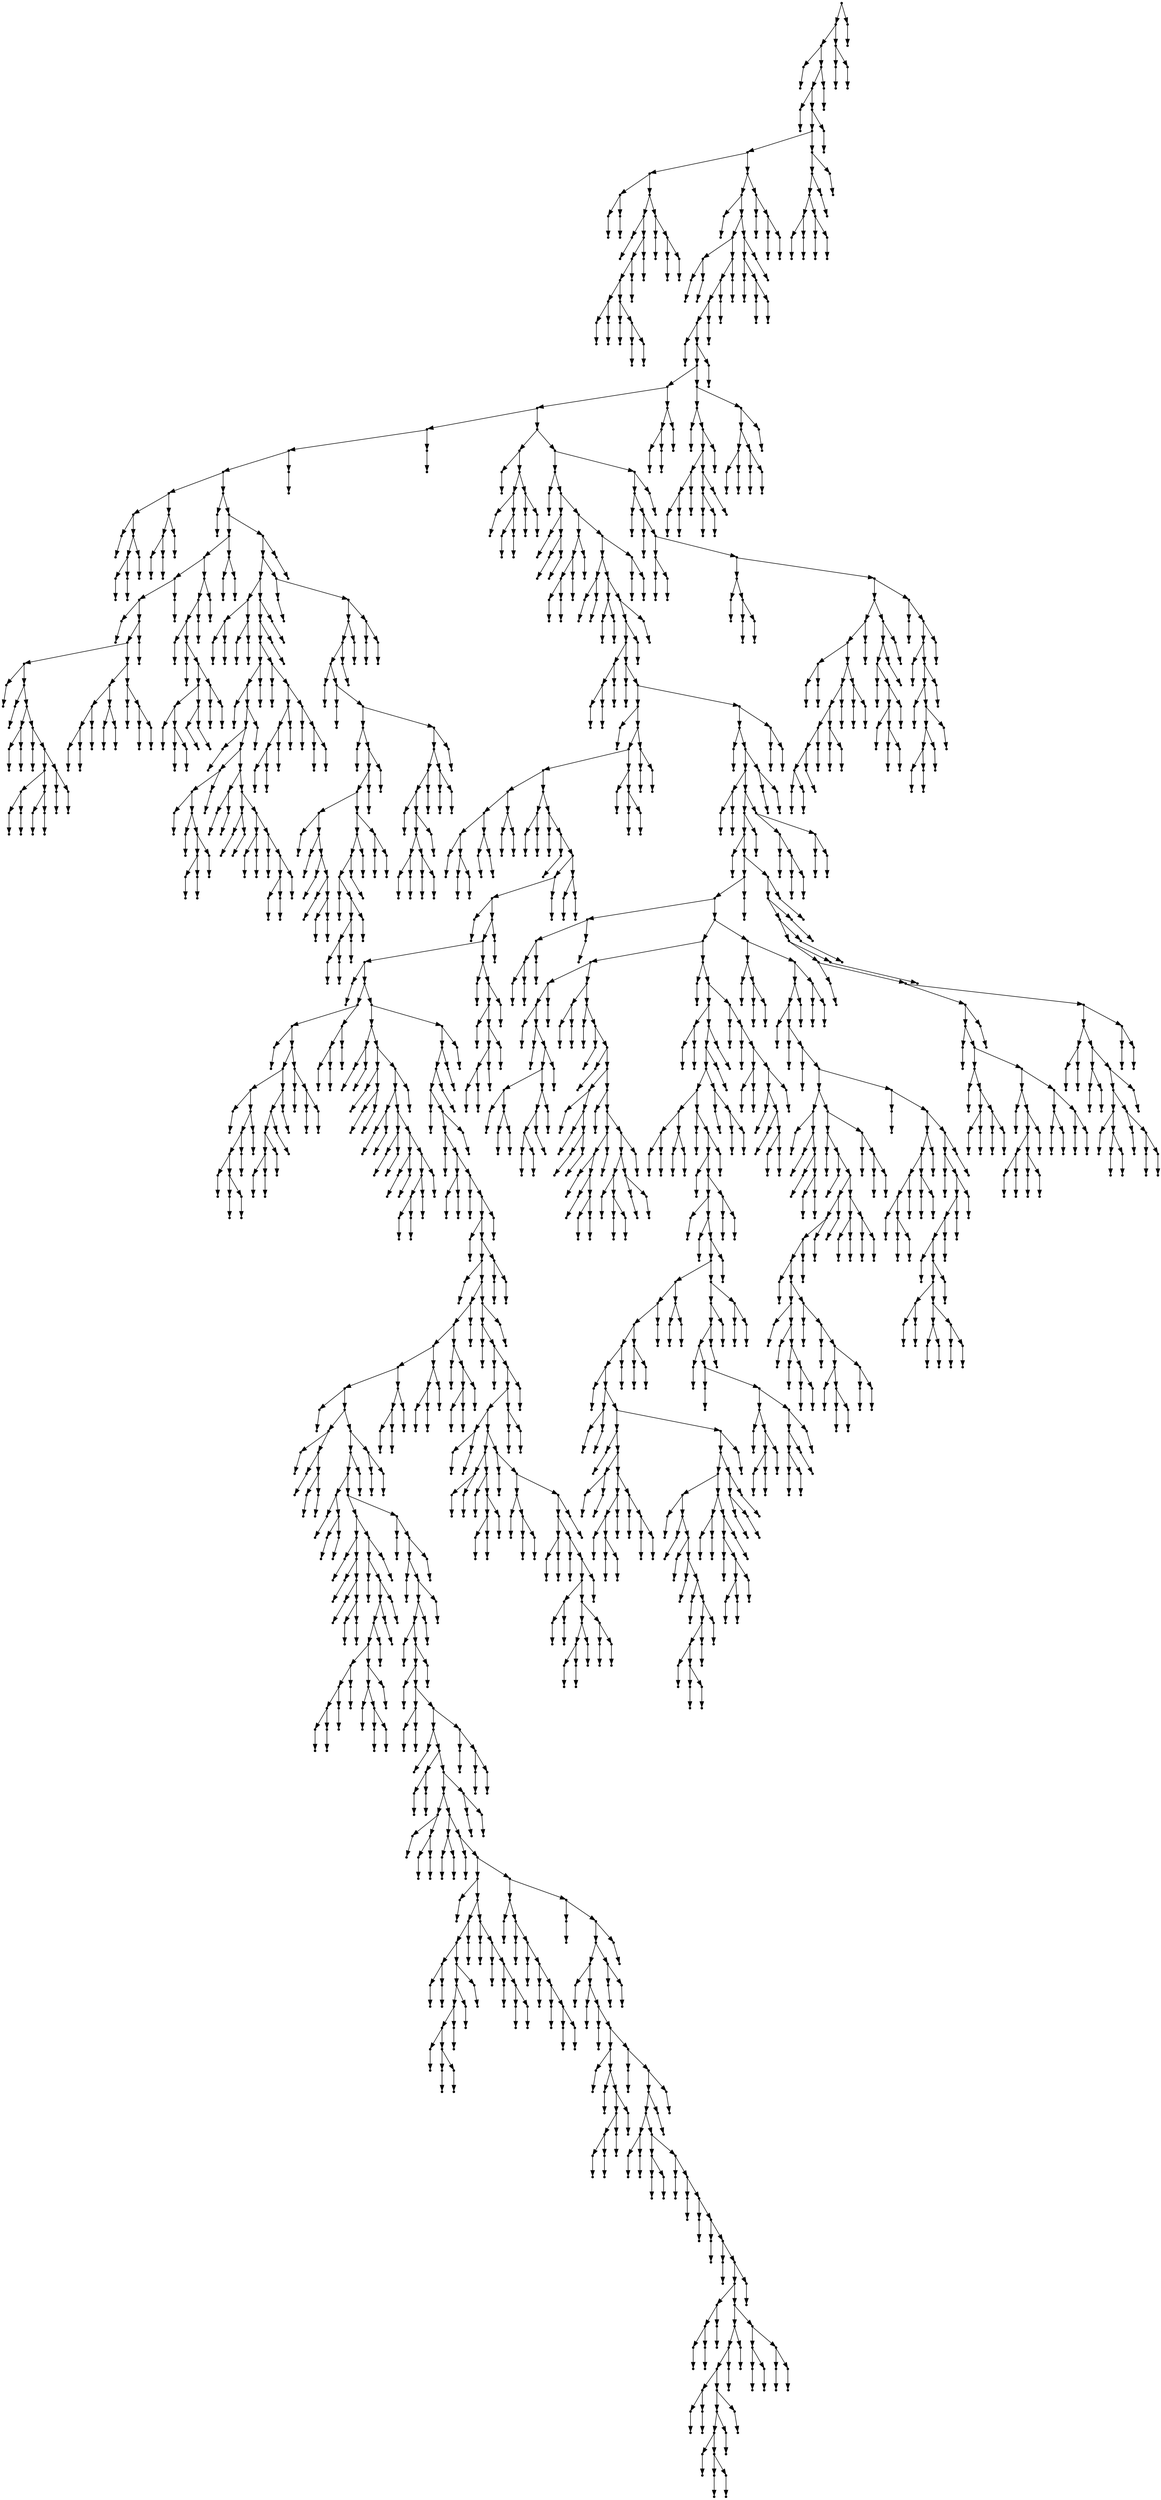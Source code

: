 digraph {
  2095 [shape=point];
  2092 [shape=point];
  2086 [shape=point];
  1 [shape=point];
  0 [shape=point];
  2085 [shape=point];
  2082 [shape=point];
  3 [shape=point];
  2 [shape=point];
  2081 [shape=point];
  2078 [shape=point];
  2060 [shape=point];
  41 [shape=point];
  8 [shape=point];
  5 [shape=point];
  4 [shape=point];
  7 [shape=point];
  6 [shape=point];
  40 [shape=point];
  31 [shape=point];
  10 [shape=point];
  9 [shape=point];
  30 [shape=point];
  27 [shape=point];
  24 [shape=point];
  15 [shape=point];
  12 [shape=point];
  11 [shape=point];
  14 [shape=point];
  13 [shape=point];
  23 [shape=point];
  17 [shape=point];
  16 [shape=point];
  22 [shape=point];
  19 [shape=point];
  18 [shape=point];
  21 [shape=point];
  20 [shape=point];
  26 [shape=point];
  25 [shape=point];
  29 [shape=point];
  28 [shape=point];
  39 [shape=point];
  33 [shape=point];
  32 [shape=point];
  38 [shape=point];
  35 [shape=point];
  34 [shape=point];
  37 [shape=point];
  36 [shape=point];
  2059 [shape=point];
  2050 [shape=point];
  43 [shape=point];
  42 [shape=point];
  2049 [shape=point];
  2037 [shape=point];
  48 [shape=point];
  45 [shape=point];
  44 [shape=point];
  47 [shape=point];
  46 [shape=point];
  2036 [shape=point];
  2033 [shape=point];
  2030 [shape=point];
  2027 [shape=point];
  50 [shape=point];
  49 [shape=point];
  2026 [shape=point];
  2023 [shape=point];
  1984 [shape=point];
  1975 [shape=point];
  394 [shape=point];
  391 [shape=point];
  388 [shape=point];
  70 [shape=point];
  61 [shape=point];
  52 [shape=point];
  51 [shape=point];
  60 [shape=point];
  57 [shape=point];
  54 [shape=point];
  53 [shape=point];
  56 [shape=point];
  55 [shape=point];
  59 [shape=point];
  58 [shape=point];
  69 [shape=point];
  66 [shape=point];
  63 [shape=point];
  62 [shape=point];
  65 [shape=point];
  64 [shape=point];
  68 [shape=point];
  67 [shape=point];
  387 [shape=point];
  72 [shape=point];
  71 [shape=point];
  386 [shape=point];
  176 [shape=point];
  170 [shape=point];
  137 [shape=point];
  134 [shape=point];
  74 [shape=point];
  73 [shape=point];
  133 [shape=point];
  130 [shape=point];
  106 [shape=point];
  76 [shape=point];
  75 [shape=point];
  105 [shape=point];
  78 [shape=point];
  77 [shape=point];
  104 [shape=point];
  83 [shape=point];
  80 [shape=point];
  79 [shape=point];
  82 [shape=point];
  81 [shape=point];
  103 [shape=point];
  85 [shape=point];
  84 [shape=point];
  102 [shape=point];
  96 [shape=point];
  90 [shape=point];
  87 [shape=point];
  86 [shape=point];
  89 [shape=point];
  88 [shape=point];
  95 [shape=point];
  92 [shape=point];
  91 [shape=point];
  94 [shape=point];
  93 [shape=point];
  101 [shape=point];
  98 [shape=point];
  97 [shape=point];
  100 [shape=point];
  99 [shape=point];
  129 [shape=point];
  120 [shape=point];
  114 [shape=point];
  111 [shape=point];
  108 [shape=point];
  107 [shape=point];
  110 [shape=point];
  109 [shape=point];
  113 [shape=point];
  112 [shape=point];
  119 [shape=point];
  116 [shape=point];
  115 [shape=point];
  118 [shape=point];
  117 [shape=point];
  128 [shape=point];
  122 [shape=point];
  121 [shape=point];
  127 [shape=point];
  124 [shape=point];
  123 [shape=point];
  126 [shape=point];
  125 [shape=point];
  132 [shape=point];
  131 [shape=point];
  136 [shape=point];
  135 [shape=point];
  169 [shape=point];
  166 [shape=point];
  163 [shape=point];
  139 [shape=point];
  138 [shape=point];
  162 [shape=point];
  141 [shape=point];
  140 [shape=point];
  161 [shape=point];
  155 [shape=point];
  149 [shape=point];
  143 [shape=point];
  142 [shape=point];
  148 [shape=point];
  145 [shape=point];
  144 [shape=point];
  147 [shape=point];
  146 [shape=point];
  154 [shape=point];
  151 [shape=point];
  150 [shape=point];
  153 [shape=point];
  152 [shape=point];
  160 [shape=point];
  157 [shape=point];
  156 [shape=point];
  159 [shape=point];
  158 [shape=point];
  165 [shape=point];
  164 [shape=point];
  168 [shape=point];
  167 [shape=point];
  175 [shape=point];
  172 [shape=point];
  171 [shape=point];
  174 [shape=point];
  173 [shape=point];
  385 [shape=point];
  382 [shape=point];
  277 [shape=point];
  187 [shape=point];
  181 [shape=point];
  178 [shape=point];
  177 [shape=point];
  180 [shape=point];
  179 [shape=point];
  186 [shape=point];
  183 [shape=point];
  182 [shape=point];
  185 [shape=point];
  184 [shape=point];
  276 [shape=point];
  273 [shape=point];
  270 [shape=point];
  246 [shape=point];
  243 [shape=point];
  189 [shape=point];
  188 [shape=point];
  242 [shape=point];
  239 [shape=point];
  191 [shape=point];
  190 [shape=point];
  238 [shape=point];
  208 [shape=point];
  205 [shape=point];
  193 [shape=point];
  192 [shape=point];
  204 [shape=point];
  195 [shape=point];
  194 [shape=point];
  203 [shape=point];
  200 [shape=point];
  197 [shape=point];
  196 [shape=point];
  199 [shape=point];
  198 [shape=point];
  202 [shape=point];
  201 [shape=point];
  207 [shape=point];
  206 [shape=point];
  237 [shape=point];
  213 [shape=point];
  210 [shape=point];
  209 [shape=point];
  212 [shape=point];
  211 [shape=point];
  236 [shape=point];
  218 [shape=point];
  215 [shape=point];
  214 [shape=point];
  217 [shape=point];
  216 [shape=point];
  235 [shape=point];
  223 [shape=point];
  220 [shape=point];
  219 [shape=point];
  222 [shape=point];
  221 [shape=point];
  234 [shape=point];
  225 [shape=point];
  224 [shape=point];
  233 [shape=point];
  230 [shape=point];
  227 [shape=point];
  226 [shape=point];
  229 [shape=point];
  228 [shape=point];
  232 [shape=point];
  231 [shape=point];
  241 [shape=point];
  240 [shape=point];
  245 [shape=point];
  244 [shape=point];
  269 [shape=point];
  248 [shape=point];
  247 [shape=point];
  268 [shape=point];
  259 [shape=point];
  256 [shape=point];
  253 [shape=point];
  250 [shape=point];
  249 [shape=point];
  252 [shape=point];
  251 [shape=point];
  255 [shape=point];
  254 [shape=point];
  258 [shape=point];
  257 [shape=point];
  267 [shape=point];
  261 [shape=point];
  260 [shape=point];
  266 [shape=point];
  263 [shape=point];
  262 [shape=point];
  265 [shape=point];
  264 [shape=point];
  272 [shape=point];
  271 [shape=point];
  275 [shape=point];
  274 [shape=point];
  381 [shape=point];
  279 [shape=point];
  278 [shape=point];
  380 [shape=point];
  374 [shape=point];
  371 [shape=point];
  368 [shape=point];
  281 [shape=point];
  280 [shape=point];
  367 [shape=point];
  283 [shape=point];
  282 [shape=point];
  366 [shape=point];
  336 [shape=point];
  285 [shape=point];
  284 [shape=point];
  335 [shape=point];
  332 [shape=point];
  329 [shape=point];
  302 [shape=point];
  287 [shape=point];
  286 [shape=point];
  301 [shape=point];
  289 [shape=point];
  288 [shape=point];
  300 [shape=point];
  291 [shape=point];
  290 [shape=point];
  299 [shape=point];
  293 [shape=point];
  292 [shape=point];
  298 [shape=point];
  295 [shape=point];
  294 [shape=point];
  297 [shape=point];
  296 [shape=point];
  328 [shape=point];
  322 [shape=point];
  319 [shape=point];
  316 [shape=point];
  304 [shape=point];
  303 [shape=point];
  315 [shape=point];
  312 [shape=point];
  309 [shape=point];
  306 [shape=point];
  305 [shape=point];
  308 [shape=point];
  307 [shape=point];
  311 [shape=point];
  310 [shape=point];
  314 [shape=point];
  313 [shape=point];
  318 [shape=point];
  317 [shape=point];
  321 [shape=point];
  320 [shape=point];
  327 [shape=point];
  324 [shape=point];
  323 [shape=point];
  326 [shape=point];
  325 [shape=point];
  331 [shape=point];
  330 [shape=point];
  334 [shape=point];
  333 [shape=point];
  365 [shape=point];
  362 [shape=point];
  356 [shape=point];
  353 [shape=point];
  338 [shape=point];
  337 [shape=point];
  352 [shape=point];
  349 [shape=point];
  343 [shape=point];
  340 [shape=point];
  339 [shape=point];
  342 [shape=point];
  341 [shape=point];
  348 [shape=point];
  345 [shape=point];
  344 [shape=point];
  347 [shape=point];
  346 [shape=point];
  351 [shape=point];
  350 [shape=point];
  355 [shape=point];
  354 [shape=point];
  361 [shape=point];
  358 [shape=point];
  357 [shape=point];
  360 [shape=point];
  359 [shape=point];
  364 [shape=point];
  363 [shape=point];
  370 [shape=point];
  369 [shape=point];
  373 [shape=point];
  372 [shape=point];
  379 [shape=point];
  376 [shape=point];
  375 [shape=point];
  378 [shape=point];
  377 [shape=point];
  384 [shape=point];
  383 [shape=point];
  390 [shape=point];
  389 [shape=point];
  393 [shape=point];
  392 [shape=point];
  1974 [shape=point];
  411 [shape=point];
  396 [shape=point];
  395 [shape=point];
  410 [shape=point];
  404 [shape=point];
  398 [shape=point];
  397 [shape=point];
  403 [shape=point];
  400 [shape=point];
  399 [shape=point];
  402 [shape=point];
  401 [shape=point];
  409 [shape=point];
  406 [shape=point];
  405 [shape=point];
  408 [shape=point];
  407 [shape=point];
  1973 [shape=point];
  1865 [shape=point];
  413 [shape=point];
  412 [shape=point];
  1864 [shape=point];
  421 [shape=point];
  415 [shape=point];
  414 [shape=point];
  420 [shape=point];
  417 [shape=point];
  416 [shape=point];
  419 [shape=point];
  418 [shape=point];
  1863 [shape=point];
  432 [shape=point];
  429 [shape=point];
  426 [shape=point];
  423 [shape=point];
  422 [shape=point];
  425 [shape=point];
  424 [shape=point];
  428 [shape=point];
  427 [shape=point];
  431 [shape=point];
  430 [shape=point];
  1862 [shape=point];
  1856 [shape=point];
  437 [shape=point];
  434 [shape=point];
  433 [shape=point];
  436 [shape=point];
  435 [shape=point];
  1855 [shape=point];
  442 [shape=point];
  439 [shape=point];
  438 [shape=point];
  441 [shape=point];
  440 [shape=point];
  1854 [shape=point];
  1851 [shape=point];
  1848 [shape=point];
  450 [shape=point];
  447 [shape=point];
  444 [shape=point];
  443 [shape=point];
  446 [shape=point];
  445 [shape=point];
  449 [shape=point];
  448 [shape=point];
  1847 [shape=point];
  452 [shape=point];
  451 [shape=point];
  1846 [shape=point];
  1159 [shape=point];
  454 [shape=point];
  453 [shape=point];
  1158 [shape=point];
  1152 [shape=point];
  1143 [shape=point];
  474 [shape=point];
  468 [shape=point];
  462 [shape=point];
  456 [shape=point];
  455 [shape=point];
  461 [shape=point];
  458 [shape=point];
  457 [shape=point];
  460 [shape=point];
  459 [shape=point];
  467 [shape=point];
  464 [shape=point];
  463 [shape=point];
  466 [shape=point];
  465 [shape=point];
  473 [shape=point];
  470 [shape=point];
  469 [shape=point];
  472 [shape=point];
  471 [shape=point];
  1142 [shape=point];
  479 [shape=point];
  476 [shape=point];
  475 [shape=point];
  478 [shape=point];
  477 [shape=point];
  1141 [shape=point];
  481 [shape=point];
  480 [shape=point];
  1140 [shape=point];
  483 [shape=point];
  482 [shape=point];
  1139 [shape=point];
  1133 [shape=point];
  1130 [shape=point];
  485 [shape=point];
  484 [shape=point];
  1129 [shape=point];
  1126 [shape=point];
  1105 [shape=point];
  487 [shape=point];
  486 [shape=point];
  1104 [shape=point];
  540 [shape=point];
  531 [shape=point];
  489 [shape=point];
  488 [shape=point];
  530 [shape=point];
  521 [shape=point];
  506 [shape=point];
  491 [shape=point];
  490 [shape=point];
  505 [shape=point];
  502 [shape=point];
  499 [shape=point];
  493 [shape=point];
  492 [shape=point];
  498 [shape=point];
  495 [shape=point];
  494 [shape=point];
  497 [shape=point];
  496 [shape=point];
  501 [shape=point];
  500 [shape=point];
  504 [shape=point];
  503 [shape=point];
  520 [shape=point];
  517 [shape=point];
  514 [shape=point];
  511 [shape=point];
  508 [shape=point];
  507 [shape=point];
  510 [shape=point];
  509 [shape=point];
  513 [shape=point];
  512 [shape=point];
  516 [shape=point];
  515 [shape=point];
  519 [shape=point];
  518 [shape=point];
  529 [shape=point];
  523 [shape=point];
  522 [shape=point];
  528 [shape=point];
  525 [shape=point];
  524 [shape=point];
  527 [shape=point];
  526 [shape=point];
  539 [shape=point];
  536 [shape=point];
  533 [shape=point];
  532 [shape=point];
  535 [shape=point];
  534 [shape=point];
  538 [shape=point];
  537 [shape=point];
  1103 [shape=point];
  587 [shape=point];
  545 [shape=point];
  542 [shape=point];
  541 [shape=point];
  544 [shape=point];
  543 [shape=point];
  586 [shape=point];
  553 [shape=point];
  547 [shape=point];
  546 [shape=point];
  552 [shape=point];
  549 [shape=point];
  548 [shape=point];
  551 [shape=point];
  550 [shape=point];
  585 [shape=point];
  582 [shape=point];
  558 [shape=point];
  555 [shape=point];
  554 [shape=point];
  557 [shape=point];
  556 [shape=point];
  581 [shape=point];
  563 [shape=point];
  560 [shape=point];
  559 [shape=point];
  562 [shape=point];
  561 [shape=point];
  580 [shape=point];
  568 [shape=point];
  565 [shape=point];
  564 [shape=point];
  567 [shape=point];
  566 [shape=point];
  579 [shape=point];
  576 [shape=point];
  573 [shape=point];
  570 [shape=point];
  569 [shape=point];
  572 [shape=point];
  571 [shape=point];
  575 [shape=point];
  574 [shape=point];
  578 [shape=point];
  577 [shape=point];
  584 [shape=point];
  583 [shape=point];
  1102 [shape=point];
  1099 [shape=point];
  1096 [shape=point];
  1093 [shape=point];
  589 [shape=point];
  588 [shape=point];
  1092 [shape=point];
  1089 [shape=point];
  591 [shape=point];
  590 [shape=point];
  1088 [shape=point];
  596 [shape=point];
  593 [shape=point];
  592 [shape=point];
  595 [shape=point];
  594 [shape=point];
  1087 [shape=point];
  598 [shape=point];
  597 [shape=point];
  1086 [shape=point];
  1083 [shape=point];
  600 [shape=point];
  599 [shape=point];
  1082 [shape=point];
  1076 [shape=point];
  602 [shape=point];
  601 [shape=point];
  1075 [shape=point];
  985 [shape=point];
  982 [shape=point];
  970 [shape=point];
  961 [shape=point];
  952 [shape=point];
  604 [shape=point];
  603 [shape=point];
  951 [shape=point];
  615 [shape=point];
  606 [shape=point];
  605 [shape=point];
  614 [shape=point];
  608 [shape=point];
  607 [shape=point];
  613 [shape=point];
  610 [shape=point];
  609 [shape=point];
  612 [shape=point];
  611 [shape=point];
  950 [shape=point];
  944 [shape=point];
  941 [shape=point];
  623 [shape=point];
  617 [shape=point];
  616 [shape=point];
  622 [shape=point];
  619 [shape=point];
  618 [shape=point];
  621 [shape=point];
  620 [shape=point];
  940 [shape=point];
  676 [shape=point];
  637 [shape=point];
  625 [shape=point];
  624 [shape=point];
  636 [shape=point];
  627 [shape=point];
  626 [shape=point];
  635 [shape=point];
  629 [shape=point];
  628 [shape=point];
  634 [shape=point];
  631 [shape=point];
  630 [shape=point];
  633 [shape=point];
  632 [shape=point];
  675 [shape=point];
  672 [shape=point];
  639 [shape=point];
  638 [shape=point];
  671 [shape=point];
  668 [shape=point];
  665 [shape=point];
  662 [shape=point];
  650 [shape=point];
  647 [shape=point];
  644 [shape=point];
  641 [shape=point];
  640 [shape=point];
  643 [shape=point];
  642 [shape=point];
  646 [shape=point];
  645 [shape=point];
  649 [shape=point];
  648 [shape=point];
  661 [shape=point];
  658 [shape=point];
  652 [shape=point];
  651 [shape=point];
  657 [shape=point];
  654 [shape=point];
  653 [shape=point];
  656 [shape=point];
  655 [shape=point];
  660 [shape=point];
  659 [shape=point];
  664 [shape=point];
  663 [shape=point];
  667 [shape=point];
  666 [shape=point];
  670 [shape=point];
  669 [shape=point];
  674 [shape=point];
  673 [shape=point];
  939 [shape=point];
  678 [shape=point];
  677 [shape=point];
  938 [shape=point];
  935 [shape=point];
  680 [shape=point];
  679 [shape=point];
  934 [shape=point];
  931 [shape=point];
  928 [shape=point];
  682 [shape=point];
  681 [shape=point];
  927 [shape=point];
  924 [shape=point];
  684 [shape=point];
  683 [shape=point];
  923 [shape=point];
  689 [shape=point];
  686 [shape=point];
  685 [shape=point];
  688 [shape=point];
  687 [shape=point];
  922 [shape=point];
  913 [shape=point];
  691 [shape=point];
  690 [shape=point];
  912 [shape=point];
  696 [shape=point];
  693 [shape=point];
  692 [shape=point];
  695 [shape=point];
  694 [shape=point];
  911 [shape=point];
  905 [shape=point];
  704 [shape=point];
  698 [shape=point];
  697 [shape=point];
  703 [shape=point];
  700 [shape=point];
  699 [shape=point];
  702 [shape=point];
  701 [shape=point];
  904 [shape=point];
  709 [shape=point];
  706 [shape=point];
  705 [shape=point];
  708 [shape=point];
  707 [shape=point];
  903 [shape=point];
  711 [shape=point];
  710 [shape=point];
  902 [shape=point];
  755 [shape=point];
  713 [shape=point];
  712 [shape=point];
  754 [shape=point];
  739 [shape=point];
  736 [shape=point];
  718 [shape=point];
  715 [shape=point];
  714 [shape=point];
  717 [shape=point];
  716 [shape=point];
  735 [shape=point];
  732 [shape=point];
  729 [shape=point];
  726 [shape=point];
  720 [shape=point];
  719 [shape=point];
  725 [shape=point];
  722 [shape=point];
  721 [shape=point];
  724 [shape=point];
  723 [shape=point];
  728 [shape=point];
  727 [shape=point];
  731 [shape=point];
  730 [shape=point];
  734 [shape=point];
  733 [shape=point];
  738 [shape=point];
  737 [shape=point];
  753 [shape=point];
  741 [shape=point];
  740 [shape=point];
  752 [shape=point];
  743 [shape=point];
  742 [shape=point];
  751 [shape=point];
  745 [shape=point];
  744 [shape=point];
  750 [shape=point];
  747 [shape=point];
  746 [shape=point];
  749 [shape=point];
  748 [shape=point];
  901 [shape=point];
  775 [shape=point];
  757 [shape=point];
  756 [shape=point];
  774 [shape=point];
  759 [shape=point];
  758 [shape=point];
  773 [shape=point];
  761 [shape=point];
  760 [shape=point];
  772 [shape=point];
  763 [shape=point];
  762 [shape=point];
  771 [shape=point];
  765 [shape=point];
  764 [shape=point];
  770 [shape=point];
  767 [shape=point];
  766 [shape=point];
  769 [shape=point];
  768 [shape=point];
  900 [shape=point];
  777 [shape=point];
  776 [shape=point];
  899 [shape=point];
  896 [shape=point];
  890 [shape=point];
  779 [shape=point];
  778 [shape=point];
  889 [shape=point];
  781 [shape=point];
  780 [shape=point];
  888 [shape=point];
  783 [shape=point];
  782 [shape=point];
  887 [shape=point];
  800 [shape=point];
  785 [shape=point];
  784 [shape=point];
  799 [shape=point];
  787 [shape=point];
  786 [shape=point];
  798 [shape=point];
  795 [shape=point];
  792 [shape=point];
  789 [shape=point];
  788 [shape=point];
  791 [shape=point];
  790 [shape=point];
  794 [shape=point];
  793 [shape=point];
  797 [shape=point];
  796 [shape=point];
  886 [shape=point];
  802 [shape=point];
  801 [shape=point];
  885 [shape=point];
  882 [shape=point];
  879 [shape=point];
  807 [shape=point];
  804 [shape=point];
  803 [shape=point];
  806 [shape=point];
  805 [shape=point];
  878 [shape=point];
  812 [shape=point];
  809 [shape=point];
  808 [shape=point];
  811 [shape=point];
  810 [shape=point];
  877 [shape=point];
  814 [shape=point];
  813 [shape=point];
  876 [shape=point];
  816 [shape=point];
  815 [shape=point];
  875 [shape=point];
  818 [shape=point];
  817 [shape=point];
  874 [shape=point];
  820 [shape=point];
  819 [shape=point];
  873 [shape=point];
  822 [shape=point];
  821 [shape=point];
  872 [shape=point];
  869 [shape=point];
  830 [shape=point];
  827 [shape=point];
  824 [shape=point];
  823 [shape=point];
  826 [shape=point];
  825 [shape=point];
  829 [shape=point];
  828 [shape=point];
  868 [shape=point];
  856 [shape=point];
  853 [shape=point];
  850 [shape=point];
  835 [shape=point];
  832 [shape=point];
  831 [shape=point];
  834 [shape=point];
  833 [shape=point];
  849 [shape=point];
  846 [shape=point];
  843 [shape=point];
  837 [shape=point];
  836 [shape=point];
  842 [shape=point];
  839 [shape=point];
  838 [shape=point];
  841 [shape=point];
  840 [shape=point];
  845 [shape=point];
  844 [shape=point];
  848 [shape=point];
  847 [shape=point];
  852 [shape=point];
  851 [shape=point];
  855 [shape=point];
  854 [shape=point];
  867 [shape=point];
  861 [shape=point];
  858 [shape=point];
  857 [shape=point];
  860 [shape=point];
  859 [shape=point];
  866 [shape=point];
  863 [shape=point];
  862 [shape=point];
  865 [shape=point];
  864 [shape=point];
  871 [shape=point];
  870 [shape=point];
  881 [shape=point];
  880 [shape=point];
  884 [shape=point];
  883 [shape=point];
  895 [shape=point];
  892 [shape=point];
  891 [shape=point];
  894 [shape=point];
  893 [shape=point];
  898 [shape=point];
  897 [shape=point];
  910 [shape=point];
  907 [shape=point];
  906 [shape=point];
  909 [shape=point];
  908 [shape=point];
  921 [shape=point];
  915 [shape=point];
  914 [shape=point];
  920 [shape=point];
  917 [shape=point];
  916 [shape=point];
  919 [shape=point];
  918 [shape=point];
  926 [shape=point];
  925 [shape=point];
  930 [shape=point];
  929 [shape=point];
  933 [shape=point];
  932 [shape=point];
  937 [shape=point];
  936 [shape=point];
  943 [shape=point];
  942 [shape=point];
  949 [shape=point];
  946 [shape=point];
  945 [shape=point];
  948 [shape=point];
  947 [shape=point];
  960 [shape=point];
  957 [shape=point];
  954 [shape=point];
  953 [shape=point];
  956 [shape=point];
  955 [shape=point];
  959 [shape=point];
  958 [shape=point];
  969 [shape=point];
  966 [shape=point];
  963 [shape=point];
  962 [shape=point];
  965 [shape=point];
  964 [shape=point];
  968 [shape=point];
  967 [shape=point];
  981 [shape=point];
  972 [shape=point];
  971 [shape=point];
  980 [shape=point];
  977 [shape=point];
  974 [shape=point];
  973 [shape=point];
  976 [shape=point];
  975 [shape=point];
  979 [shape=point];
  978 [shape=point];
  984 [shape=point];
  983 [shape=point];
  1074 [shape=point];
  1071 [shape=point];
  987 [shape=point];
  986 [shape=point];
  1070 [shape=point];
  989 [shape=point];
  988 [shape=point];
  1069 [shape=point];
  1066 [shape=point];
  1060 [shape=point];
  994 [shape=point];
  991 [shape=point];
  990 [shape=point];
  993 [shape=point];
  992 [shape=point];
  1059 [shape=point];
  1011 [shape=point];
  999 [shape=point];
  996 [shape=point];
  995 [shape=point];
  998 [shape=point];
  997 [shape=point];
  1010 [shape=point];
  1001 [shape=point];
  1000 [shape=point];
  1009 [shape=point];
  1006 [shape=point];
  1003 [shape=point];
  1002 [shape=point];
  1005 [shape=point];
  1004 [shape=point];
  1008 [shape=point];
  1007 [shape=point];
  1058 [shape=point];
  1013 [shape=point];
  1012 [shape=point];
  1057 [shape=point];
  1021 [shape=point];
  1015 [shape=point];
  1014 [shape=point];
  1020 [shape=point];
  1017 [shape=point];
  1016 [shape=point];
  1019 [shape=point];
  1018 [shape=point];
  1056 [shape=point];
  1053 [shape=point];
  1026 [shape=point];
  1023 [shape=point];
  1022 [shape=point];
  1025 [shape=point];
  1024 [shape=point];
  1052 [shape=point];
  1028 [shape=point];
  1027 [shape=point];
  1051 [shape=point];
  1048 [shape=point];
  1033 [shape=point];
  1030 [shape=point];
  1029 [shape=point];
  1032 [shape=point];
  1031 [shape=point];
  1047 [shape=point];
  1041 [shape=point];
  1038 [shape=point];
  1035 [shape=point];
  1034 [shape=point];
  1037 [shape=point];
  1036 [shape=point];
  1040 [shape=point];
  1039 [shape=point];
  1046 [shape=point];
  1043 [shape=point];
  1042 [shape=point];
  1045 [shape=point];
  1044 [shape=point];
  1050 [shape=point];
  1049 [shape=point];
  1055 [shape=point];
  1054 [shape=point];
  1065 [shape=point];
  1062 [shape=point];
  1061 [shape=point];
  1064 [shape=point];
  1063 [shape=point];
  1068 [shape=point];
  1067 [shape=point];
  1073 [shape=point];
  1072 [shape=point];
  1081 [shape=point];
  1078 [shape=point];
  1077 [shape=point];
  1080 [shape=point];
  1079 [shape=point];
  1085 [shape=point];
  1084 [shape=point];
  1091 [shape=point];
  1090 [shape=point];
  1095 [shape=point];
  1094 [shape=point];
  1098 [shape=point];
  1097 [shape=point];
  1101 [shape=point];
  1100 [shape=point];
  1125 [shape=point];
  1107 [shape=point];
  1106 [shape=point];
  1124 [shape=point];
  1121 [shape=point];
  1109 [shape=point];
  1108 [shape=point];
  1120 [shape=point];
  1117 [shape=point];
  1114 [shape=point];
  1111 [shape=point];
  1110 [shape=point];
  1113 [shape=point];
  1112 [shape=point];
  1116 [shape=point];
  1115 [shape=point];
  1119 [shape=point];
  1118 [shape=point];
  1123 [shape=point];
  1122 [shape=point];
  1128 [shape=point];
  1127 [shape=point];
  1132 [shape=point];
  1131 [shape=point];
  1138 [shape=point];
  1135 [shape=point];
  1134 [shape=point];
  1137 [shape=point];
  1136 [shape=point];
  1151 [shape=point];
  1145 [shape=point];
  1144 [shape=point];
  1150 [shape=point];
  1147 [shape=point];
  1146 [shape=point];
  1149 [shape=point];
  1148 [shape=point];
  1157 [shape=point];
  1154 [shape=point];
  1153 [shape=point];
  1156 [shape=point];
  1155 [shape=point];
  1845 [shape=point];
  1839 [shape=point];
  1161 [shape=point];
  1160 [shape=point];
  1838 [shape=point];
  1832 [shape=point];
  1166 [shape=point];
  1163 [shape=point];
  1162 [shape=point];
  1165 [shape=point];
  1164 [shape=point];
  1831 [shape=point];
  1816 [shape=point];
  1813 [shape=point];
  1168 [shape=point];
  1167 [shape=point];
  1812 [shape=point];
  1707 [shape=point];
  1704 [shape=point];
  1179 [shape=point];
  1176 [shape=point];
  1173 [shape=point];
  1170 [shape=point];
  1169 [shape=point];
  1172 [shape=point];
  1171 [shape=point];
  1175 [shape=point];
  1174 [shape=point];
  1178 [shape=point];
  1177 [shape=point];
  1703 [shape=point];
  1523 [shape=point];
  1274 [shape=point];
  1211 [shape=point];
  1208 [shape=point];
  1181 [shape=point];
  1180 [shape=point];
  1207 [shape=point];
  1183 [shape=point];
  1182 [shape=point];
  1206 [shape=point];
  1203 [shape=point];
  1191 [shape=point];
  1185 [shape=point];
  1184 [shape=point];
  1190 [shape=point];
  1187 [shape=point];
  1186 [shape=point];
  1189 [shape=point];
  1188 [shape=point];
  1202 [shape=point];
  1199 [shape=point];
  1196 [shape=point];
  1193 [shape=point];
  1192 [shape=point];
  1195 [shape=point];
  1194 [shape=point];
  1198 [shape=point];
  1197 [shape=point];
  1201 [shape=point];
  1200 [shape=point];
  1205 [shape=point];
  1204 [shape=point];
  1210 [shape=point];
  1209 [shape=point];
  1273 [shape=point];
  1216 [shape=point];
  1213 [shape=point];
  1212 [shape=point];
  1215 [shape=point];
  1214 [shape=point];
  1272 [shape=point];
  1218 [shape=point];
  1217 [shape=point];
  1271 [shape=point];
  1220 [shape=point];
  1219 [shape=point];
  1270 [shape=point];
  1222 [shape=point];
  1221 [shape=point];
  1269 [shape=point];
  1233 [shape=point];
  1224 [shape=point];
  1223 [shape=point];
  1232 [shape=point];
  1226 [shape=point];
  1225 [shape=point];
  1231 [shape=point];
  1228 [shape=point];
  1227 [shape=point];
  1230 [shape=point];
  1229 [shape=point];
  1268 [shape=point];
  1235 [shape=point];
  1234 [shape=point];
  1267 [shape=point];
  1249 [shape=point];
  1246 [shape=point];
  1237 [shape=point];
  1236 [shape=point];
  1245 [shape=point];
  1239 [shape=point];
  1238 [shape=point];
  1244 [shape=point];
  1241 [shape=point];
  1240 [shape=point];
  1243 [shape=point];
  1242 [shape=point];
  1248 [shape=point];
  1247 [shape=point];
  1266 [shape=point];
  1263 [shape=point];
  1257 [shape=point];
  1251 [shape=point];
  1250 [shape=point];
  1256 [shape=point];
  1253 [shape=point];
  1252 [shape=point];
  1255 [shape=point];
  1254 [shape=point];
  1262 [shape=point];
  1259 [shape=point];
  1258 [shape=point];
  1261 [shape=point];
  1260 [shape=point];
  1265 [shape=point];
  1264 [shape=point];
  1522 [shape=point];
  1276 [shape=point];
  1275 [shape=point];
  1521 [shape=point];
  1494 [shape=point];
  1281 [shape=point];
  1278 [shape=point];
  1277 [shape=point];
  1280 [shape=point];
  1279 [shape=point];
  1493 [shape=point];
  1490 [shape=point];
  1487 [shape=point];
  1478 [shape=point];
  1292 [shape=point];
  1286 [shape=point];
  1283 [shape=point];
  1282 [shape=point];
  1285 [shape=point];
  1284 [shape=point];
  1291 [shape=point];
  1288 [shape=point];
  1287 [shape=point];
  1290 [shape=point];
  1289 [shape=point];
  1477 [shape=point];
  1294 [shape=point];
  1293 [shape=point];
  1476 [shape=point];
  1473 [shape=point];
  1296 [shape=point];
  1295 [shape=point];
  1472 [shape=point];
  1466 [shape=point];
  1298 [shape=point];
  1297 [shape=point];
  1465 [shape=point];
  1300 [shape=point];
  1299 [shape=point];
  1464 [shape=point];
  1461 [shape=point];
  1419 [shape=point];
  1413 [shape=point];
  1410 [shape=point];
  1404 [shape=point];
  1401 [shape=point];
  1302 [shape=point];
  1301 [shape=point];
  1400 [shape=point];
  1307 [shape=point];
  1304 [shape=point];
  1303 [shape=point];
  1306 [shape=point];
  1305 [shape=point];
  1399 [shape=point];
  1336 [shape=point];
  1309 [shape=point];
  1308 [shape=point];
  1335 [shape=point];
  1314 [shape=point];
  1311 [shape=point];
  1310 [shape=point];
  1313 [shape=point];
  1312 [shape=point];
  1334 [shape=point];
  1325 [shape=point];
  1322 [shape=point];
  1316 [shape=point];
  1315 [shape=point];
  1321 [shape=point];
  1318 [shape=point];
  1317 [shape=point];
  1320 [shape=point];
  1319 [shape=point];
  1324 [shape=point];
  1323 [shape=point];
  1333 [shape=point];
  1327 [shape=point];
  1326 [shape=point];
  1332 [shape=point];
  1329 [shape=point];
  1328 [shape=point];
  1331 [shape=point];
  1330 [shape=point];
  1398 [shape=point];
  1395 [shape=point];
  1386 [shape=point];
  1365 [shape=point];
  1338 [shape=point];
  1337 [shape=point];
  1364 [shape=point];
  1340 [shape=point];
  1339 [shape=point];
  1363 [shape=point];
  1342 [shape=point];
  1341 [shape=point];
  1362 [shape=point];
  1344 [shape=point];
  1343 [shape=point];
  1361 [shape=point];
  1346 [shape=point];
  1345 [shape=point];
  1360 [shape=point];
  1357 [shape=point];
  1354 [shape=point];
  1348 [shape=point];
  1347 [shape=point];
  1353 [shape=point];
  1350 [shape=point];
  1349 [shape=point];
  1352 [shape=point];
  1351 [shape=point];
  1356 [shape=point];
  1355 [shape=point];
  1359 [shape=point];
  1358 [shape=point];
  1385 [shape=point];
  1370 [shape=point];
  1367 [shape=point];
  1366 [shape=point];
  1369 [shape=point];
  1368 [shape=point];
  1384 [shape=point];
  1381 [shape=point];
  1372 [shape=point];
  1371 [shape=point];
  1380 [shape=point];
  1377 [shape=point];
  1374 [shape=point];
  1373 [shape=point];
  1376 [shape=point];
  1375 [shape=point];
  1379 [shape=point];
  1378 [shape=point];
  1383 [shape=point];
  1382 [shape=point];
  1394 [shape=point];
  1391 [shape=point];
  1388 [shape=point];
  1387 [shape=point];
  1390 [shape=point];
  1389 [shape=point];
  1393 [shape=point];
  1392 [shape=point];
  1397 [shape=point];
  1396 [shape=point];
  1403 [shape=point];
  1402 [shape=point];
  1409 [shape=point];
  1406 [shape=point];
  1405 [shape=point];
  1408 [shape=point];
  1407 [shape=point];
  1412 [shape=point];
  1411 [shape=point];
  1418 [shape=point];
  1415 [shape=point];
  1414 [shape=point];
  1417 [shape=point];
  1416 [shape=point];
  1460 [shape=point];
  1454 [shape=point];
  1451 [shape=point];
  1448 [shape=point];
  1421 [shape=point];
  1420 [shape=point];
  1447 [shape=point];
  1423 [shape=point];
  1422 [shape=point];
  1446 [shape=point];
  1434 [shape=point];
  1425 [shape=point];
  1424 [shape=point];
  1433 [shape=point];
  1430 [shape=point];
  1427 [shape=point];
  1426 [shape=point];
  1429 [shape=point];
  1428 [shape=point];
  1432 [shape=point];
  1431 [shape=point];
  1445 [shape=point];
  1442 [shape=point];
  1439 [shape=point];
  1436 [shape=point];
  1435 [shape=point];
  1438 [shape=point];
  1437 [shape=point];
  1441 [shape=point];
  1440 [shape=point];
  1444 [shape=point];
  1443 [shape=point];
  1450 [shape=point];
  1449 [shape=point];
  1453 [shape=point];
  1452 [shape=point];
  1459 [shape=point];
  1456 [shape=point];
  1455 [shape=point];
  1458 [shape=point];
  1457 [shape=point];
  1463 [shape=point];
  1462 [shape=point];
  1471 [shape=point];
  1468 [shape=point];
  1467 [shape=point];
  1470 [shape=point];
  1469 [shape=point];
  1475 [shape=point];
  1474 [shape=point];
  1486 [shape=point];
  1480 [shape=point];
  1479 [shape=point];
  1485 [shape=point];
  1482 [shape=point];
  1481 [shape=point];
  1484 [shape=point];
  1483 [shape=point];
  1489 [shape=point];
  1488 [shape=point];
  1492 [shape=point];
  1491 [shape=point];
  1520 [shape=point];
  1496 [shape=point];
  1495 [shape=point];
  1519 [shape=point];
  1498 [shape=point];
  1497 [shape=point];
  1518 [shape=point];
  1503 [shape=point];
  1500 [shape=point];
  1499 [shape=point];
  1502 [shape=point];
  1501 [shape=point];
  1517 [shape=point];
  1514 [shape=point];
  1505 [shape=point];
  1504 [shape=point];
  1513 [shape=point];
  1507 [shape=point];
  1506 [shape=point];
  1512 [shape=point];
  1509 [shape=point];
  1508 [shape=point];
  1511 [shape=point];
  1510 [shape=point];
  1516 [shape=point];
  1515 [shape=point];
  1702 [shape=point];
  1531 [shape=point];
  1525 [shape=point];
  1524 [shape=point];
  1530 [shape=point];
  1527 [shape=point];
  1526 [shape=point];
  1529 [shape=point];
  1528 [shape=point];
  1701 [shape=point];
  1695 [shape=point];
  1692 [shape=point];
  1533 [shape=point];
  1532 [shape=point];
  1691 [shape=point];
  1535 [shape=point];
  1534 [shape=point];
  1690 [shape=point];
  1537 [shape=point];
  1536 [shape=point];
  1689 [shape=point];
  1626 [shape=point];
  1551 [shape=point];
  1539 [shape=point];
  1538 [shape=point];
  1550 [shape=point];
  1541 [shape=point];
  1540 [shape=point];
  1549 [shape=point];
  1543 [shape=point];
  1542 [shape=point];
  1548 [shape=point];
  1545 [shape=point];
  1544 [shape=point];
  1547 [shape=point];
  1546 [shape=point];
  1625 [shape=point];
  1616 [shape=point];
  1553 [shape=point];
  1552 [shape=point];
  1615 [shape=point];
  1555 [shape=point];
  1554 [shape=point];
  1614 [shape=point];
  1602 [shape=point];
  1599 [shape=point];
  1596 [shape=point];
  1593 [shape=point];
  1557 [shape=point];
  1556 [shape=point];
  1592 [shape=point];
  1571 [shape=point];
  1559 [shape=point];
  1558 [shape=point];
  1570 [shape=point];
  1561 [shape=point];
  1560 [shape=point];
  1569 [shape=point];
  1563 [shape=point];
  1562 [shape=point];
  1568 [shape=point];
  1565 [shape=point];
  1564 [shape=point];
  1567 [shape=point];
  1566 [shape=point];
  1591 [shape=point];
  1573 [shape=point];
  1572 [shape=point];
  1590 [shape=point];
  1575 [shape=point];
  1574 [shape=point];
  1589 [shape=point];
  1583 [shape=point];
  1577 [shape=point];
  1576 [shape=point];
  1582 [shape=point];
  1579 [shape=point];
  1578 [shape=point];
  1581 [shape=point];
  1580 [shape=point];
  1588 [shape=point];
  1585 [shape=point];
  1584 [shape=point];
  1587 [shape=point];
  1586 [shape=point];
  1595 [shape=point];
  1594 [shape=point];
  1598 [shape=point];
  1597 [shape=point];
  1601 [shape=point];
  1600 [shape=point];
  1613 [shape=point];
  1607 [shape=point];
  1604 [shape=point];
  1603 [shape=point];
  1606 [shape=point];
  1605 [shape=point];
  1612 [shape=point];
  1609 [shape=point];
  1608 [shape=point];
  1611 [shape=point];
  1610 [shape=point];
  1624 [shape=point];
  1618 [shape=point];
  1617 [shape=point];
  1623 [shape=point];
  1620 [shape=point];
  1619 [shape=point];
  1622 [shape=point];
  1621 [shape=point];
  1688 [shape=point];
  1628 [shape=point];
  1627 [shape=point];
  1687 [shape=point];
  1648 [shape=point];
  1645 [shape=point];
  1639 [shape=point];
  1636 [shape=point];
  1630 [shape=point];
  1629 [shape=point];
  1635 [shape=point];
  1632 [shape=point];
  1631 [shape=point];
  1634 [shape=point];
  1633 [shape=point];
  1638 [shape=point];
  1637 [shape=point];
  1644 [shape=point];
  1641 [shape=point];
  1640 [shape=point];
  1643 [shape=point];
  1642 [shape=point];
  1647 [shape=point];
  1646 [shape=point];
  1686 [shape=point];
  1683 [shape=point];
  1650 [shape=point];
  1649 [shape=point];
  1682 [shape=point];
  1679 [shape=point];
  1676 [shape=point];
  1673 [shape=point];
  1652 [shape=point];
  1651 [shape=point];
  1672 [shape=point];
  1669 [shape=point];
  1657 [shape=point];
  1654 [shape=point];
  1653 [shape=point];
  1656 [shape=point];
  1655 [shape=point];
  1668 [shape=point];
  1662 [shape=point];
  1659 [shape=point];
  1658 [shape=point];
  1661 [shape=point];
  1660 [shape=point];
  1667 [shape=point];
  1664 [shape=point];
  1663 [shape=point];
  1666 [shape=point];
  1665 [shape=point];
  1671 [shape=point];
  1670 [shape=point];
  1675 [shape=point];
  1674 [shape=point];
  1678 [shape=point];
  1677 [shape=point];
  1681 [shape=point];
  1680 [shape=point];
  1685 [shape=point];
  1684 [shape=point];
  1694 [shape=point];
  1693 [shape=point];
  1700 [shape=point];
  1697 [shape=point];
  1696 [shape=point];
  1699 [shape=point];
  1698 [shape=point];
  1706 [shape=point];
  1705 [shape=point];
  1811 [shape=point];
  1808 [shape=point];
  1805 [shape=point];
  1802 [shape=point];
  1799 [shape=point];
  1709 [shape=point];
  1708 [shape=point];
  1798 [shape=point];
  1759 [shape=point];
  1756 [shape=point];
  1711 [shape=point];
  1710 [shape=point];
  1755 [shape=point];
  1725 [shape=point];
  1713 [shape=point];
  1712 [shape=point];
  1724 [shape=point];
  1718 [shape=point];
  1715 [shape=point];
  1714 [shape=point];
  1717 [shape=point];
  1716 [shape=point];
  1723 [shape=point];
  1720 [shape=point];
  1719 [shape=point];
  1722 [shape=point];
  1721 [shape=point];
  1754 [shape=point];
  1742 [shape=point];
  1727 [shape=point];
  1726 [shape=point];
  1741 [shape=point];
  1738 [shape=point];
  1732 [shape=point];
  1729 [shape=point];
  1728 [shape=point];
  1731 [shape=point];
  1730 [shape=point];
  1737 [shape=point];
  1734 [shape=point];
  1733 [shape=point];
  1736 [shape=point];
  1735 [shape=point];
  1740 [shape=point];
  1739 [shape=point];
  1753 [shape=point];
  1747 [shape=point];
  1744 [shape=point];
  1743 [shape=point];
  1746 [shape=point];
  1745 [shape=point];
  1752 [shape=point];
  1749 [shape=point];
  1748 [shape=point];
  1751 [shape=point];
  1750 [shape=point];
  1758 [shape=point];
  1757 [shape=point];
  1797 [shape=point];
  1791 [shape=point];
  1764 [shape=point];
  1761 [shape=point];
  1760 [shape=point];
  1763 [shape=point];
  1762 [shape=point];
  1790 [shape=point];
  1769 [shape=point];
  1766 [shape=point];
  1765 [shape=point];
  1768 [shape=point];
  1767 [shape=point];
  1789 [shape=point];
  1786 [shape=point];
  1777 [shape=point];
  1771 [shape=point];
  1770 [shape=point];
  1776 [shape=point];
  1773 [shape=point];
  1772 [shape=point];
  1775 [shape=point];
  1774 [shape=point];
  1785 [shape=point];
  1779 [shape=point];
  1778 [shape=point];
  1784 [shape=point];
  1781 [shape=point];
  1780 [shape=point];
  1783 [shape=point];
  1782 [shape=point];
  1788 [shape=point];
  1787 [shape=point];
  1796 [shape=point];
  1793 [shape=point];
  1792 [shape=point];
  1795 [shape=point];
  1794 [shape=point];
  1801 [shape=point];
  1800 [shape=point];
  1804 [shape=point];
  1803 [shape=point];
  1807 [shape=point];
  1806 [shape=point];
  1810 [shape=point];
  1809 [shape=point];
  1815 [shape=point];
  1814 [shape=point];
  1830 [shape=point];
  1824 [shape=point];
  1818 [shape=point];
  1817 [shape=point];
  1823 [shape=point];
  1820 [shape=point];
  1819 [shape=point];
  1822 [shape=point];
  1821 [shape=point];
  1829 [shape=point];
  1826 [shape=point];
  1825 [shape=point];
  1828 [shape=point];
  1827 [shape=point];
  1837 [shape=point];
  1834 [shape=point];
  1833 [shape=point];
  1836 [shape=point];
  1835 [shape=point];
  1844 [shape=point];
  1841 [shape=point];
  1840 [shape=point];
  1843 [shape=point];
  1842 [shape=point];
  1850 [shape=point];
  1849 [shape=point];
  1853 [shape=point];
  1852 [shape=point];
  1861 [shape=point];
  1858 [shape=point];
  1857 [shape=point];
  1860 [shape=point];
  1859 [shape=point];
  1972 [shape=point];
  1969 [shape=point];
  1867 [shape=point];
  1866 [shape=point];
  1968 [shape=point];
  1869 [shape=point];
  1868 [shape=point];
  1967 [shape=point];
  1874 [shape=point];
  1871 [shape=point];
  1870 [shape=point];
  1873 [shape=point];
  1872 [shape=point];
  1966 [shape=point];
  1882 [shape=point];
  1876 [shape=point];
  1875 [shape=point];
  1881 [shape=point];
  1878 [shape=point];
  1877 [shape=point];
  1880 [shape=point];
  1879 [shape=point];
  1965 [shape=point];
  1938 [shape=point];
  1917 [shape=point];
  1914 [shape=point];
  1887 [shape=point];
  1884 [shape=point];
  1883 [shape=point];
  1886 [shape=point];
  1885 [shape=point];
  1913 [shape=point];
  1907 [shape=point];
  1904 [shape=point];
  1898 [shape=point];
  1895 [shape=point];
  1892 [shape=point];
  1889 [shape=point];
  1888 [shape=point];
  1891 [shape=point];
  1890 [shape=point];
  1894 [shape=point];
  1893 [shape=point];
  1897 [shape=point];
  1896 [shape=point];
  1903 [shape=point];
  1900 [shape=point];
  1899 [shape=point];
  1902 [shape=point];
  1901 [shape=point];
  1906 [shape=point];
  1905 [shape=point];
  1912 [shape=point];
  1909 [shape=point];
  1908 [shape=point];
  1911 [shape=point];
  1910 [shape=point];
  1916 [shape=point];
  1915 [shape=point];
  1937 [shape=point];
  1934 [shape=point];
  1931 [shape=point];
  1919 [shape=point];
  1918 [shape=point];
  1930 [shape=point];
  1927 [shape=point];
  1921 [shape=point];
  1920 [shape=point];
  1926 [shape=point];
  1923 [shape=point];
  1922 [shape=point];
  1925 [shape=point];
  1924 [shape=point];
  1929 [shape=point];
  1928 [shape=point];
  1933 [shape=point];
  1932 [shape=point];
  1936 [shape=point];
  1935 [shape=point];
  1964 [shape=point];
  1940 [shape=point];
  1939 [shape=point];
  1963 [shape=point];
  1960 [shape=point];
  1942 [shape=point];
  1941 [shape=point];
  1959 [shape=point];
  1956 [shape=point];
  1944 [shape=point];
  1943 [shape=point];
  1955 [shape=point];
  1952 [shape=point];
  1949 [shape=point];
  1946 [shape=point];
  1945 [shape=point];
  1948 [shape=point];
  1947 [shape=point];
  1951 [shape=point];
  1950 [shape=point];
  1954 [shape=point];
  1953 [shape=point];
  1958 [shape=point];
  1957 [shape=point];
  1962 [shape=point];
  1961 [shape=point];
  1971 [shape=point];
  1970 [shape=point];
  1983 [shape=point];
  1980 [shape=point];
  1977 [shape=point];
  1976 [shape=point];
  1979 [shape=point];
  1978 [shape=point];
  1982 [shape=point];
  1981 [shape=point];
  2022 [shape=point];
  2007 [shape=point];
  1986 [shape=point];
  1985 [shape=point];
  2006 [shape=point];
  2003 [shape=point];
  1994 [shape=point];
  1991 [shape=point];
  1988 [shape=point];
  1987 [shape=point];
  1990 [shape=point];
  1989 [shape=point];
  1993 [shape=point];
  1992 [shape=point];
  2002 [shape=point];
  1999 [shape=point];
  1996 [shape=point];
  1995 [shape=point];
  1998 [shape=point];
  1997 [shape=point];
  2001 [shape=point];
  2000 [shape=point];
  2005 [shape=point];
  2004 [shape=point];
  2021 [shape=point];
  2018 [shape=point];
  2012 [shape=point];
  2009 [shape=point];
  2008 [shape=point];
  2011 [shape=point];
  2010 [shape=point];
  2017 [shape=point];
  2014 [shape=point];
  2013 [shape=point];
  2016 [shape=point];
  2015 [shape=point];
  2020 [shape=point];
  2019 [shape=point];
  2025 [shape=point];
  2024 [shape=point];
  2029 [shape=point];
  2028 [shape=point];
  2032 [shape=point];
  2031 [shape=point];
  2035 [shape=point];
  2034 [shape=point];
  2048 [shape=point];
  2045 [shape=point];
  2039 [shape=point];
  2038 [shape=point];
  2044 [shape=point];
  2041 [shape=point];
  2040 [shape=point];
  2043 [shape=point];
  2042 [shape=point];
  2047 [shape=point];
  2046 [shape=point];
  2058 [shape=point];
  2052 [shape=point];
  2051 [shape=point];
  2057 [shape=point];
  2054 [shape=point];
  2053 [shape=point];
  2056 [shape=point];
  2055 [shape=point];
  2077 [shape=point];
  2074 [shape=point];
  2071 [shape=point];
  2065 [shape=point];
  2062 [shape=point];
  2061 [shape=point];
  2064 [shape=point];
  2063 [shape=point];
  2070 [shape=point];
  2067 [shape=point];
  2066 [shape=point];
  2069 [shape=point];
  2068 [shape=point];
  2073 [shape=point];
  2072 [shape=point];
  2076 [shape=point];
  2075 [shape=point];
  2080 [shape=point];
  2079 [shape=point];
  2084 [shape=point];
  2083 [shape=point];
  2091 [shape=point];
  2088 [shape=point];
  2087 [shape=point];
  2090 [shape=point];
  2089 [shape=point];
  2094 [shape=point];
  2093 [shape=point];
2095 -> 2092;
2092 -> 2086;
2086 -> 1;
1 -> 0;
2086 -> 2085;
2085 -> 2082;
2082 -> 3;
3 -> 2;
2082 -> 2081;
2081 -> 2078;
2078 -> 2060;
2060 -> 41;
41 -> 8;
8 -> 5;
5 -> 4;
8 -> 7;
7 -> 6;
41 -> 40;
40 -> 31;
31 -> 10;
10 -> 9;
31 -> 30;
30 -> 27;
27 -> 24;
24 -> 15;
15 -> 12;
12 -> 11;
15 -> 14;
14 -> 13;
24 -> 23;
23 -> 17;
17 -> 16;
23 -> 22;
22 -> 19;
19 -> 18;
22 -> 21;
21 -> 20;
27 -> 26;
26 -> 25;
30 -> 29;
29 -> 28;
40 -> 39;
39 -> 33;
33 -> 32;
39 -> 38;
38 -> 35;
35 -> 34;
38 -> 37;
37 -> 36;
2060 -> 2059;
2059 -> 2050;
2050 -> 43;
43 -> 42;
2050 -> 2049;
2049 -> 2037;
2037 -> 48;
48 -> 45;
45 -> 44;
48 -> 47;
47 -> 46;
2037 -> 2036;
2036 -> 2033;
2033 -> 2030;
2030 -> 2027;
2027 -> 50;
50 -> 49;
2027 -> 2026;
2026 -> 2023;
2023 -> 1984;
1984 -> 1975;
1975 -> 394;
394 -> 391;
391 -> 388;
388 -> 70;
70 -> 61;
61 -> 52;
52 -> 51;
61 -> 60;
60 -> 57;
57 -> 54;
54 -> 53;
57 -> 56;
56 -> 55;
60 -> 59;
59 -> 58;
70 -> 69;
69 -> 66;
66 -> 63;
63 -> 62;
66 -> 65;
65 -> 64;
69 -> 68;
68 -> 67;
388 -> 387;
387 -> 72;
72 -> 71;
387 -> 386;
386 -> 176;
176 -> 170;
170 -> 137;
137 -> 134;
134 -> 74;
74 -> 73;
134 -> 133;
133 -> 130;
130 -> 106;
106 -> 76;
76 -> 75;
106 -> 105;
105 -> 78;
78 -> 77;
105 -> 104;
104 -> 83;
83 -> 80;
80 -> 79;
83 -> 82;
82 -> 81;
104 -> 103;
103 -> 85;
85 -> 84;
103 -> 102;
102 -> 96;
96 -> 90;
90 -> 87;
87 -> 86;
90 -> 89;
89 -> 88;
96 -> 95;
95 -> 92;
92 -> 91;
95 -> 94;
94 -> 93;
102 -> 101;
101 -> 98;
98 -> 97;
101 -> 100;
100 -> 99;
130 -> 129;
129 -> 120;
120 -> 114;
114 -> 111;
111 -> 108;
108 -> 107;
111 -> 110;
110 -> 109;
114 -> 113;
113 -> 112;
120 -> 119;
119 -> 116;
116 -> 115;
119 -> 118;
118 -> 117;
129 -> 128;
128 -> 122;
122 -> 121;
128 -> 127;
127 -> 124;
124 -> 123;
127 -> 126;
126 -> 125;
133 -> 132;
132 -> 131;
137 -> 136;
136 -> 135;
170 -> 169;
169 -> 166;
166 -> 163;
163 -> 139;
139 -> 138;
163 -> 162;
162 -> 141;
141 -> 140;
162 -> 161;
161 -> 155;
155 -> 149;
149 -> 143;
143 -> 142;
149 -> 148;
148 -> 145;
145 -> 144;
148 -> 147;
147 -> 146;
155 -> 154;
154 -> 151;
151 -> 150;
154 -> 153;
153 -> 152;
161 -> 160;
160 -> 157;
157 -> 156;
160 -> 159;
159 -> 158;
166 -> 165;
165 -> 164;
169 -> 168;
168 -> 167;
176 -> 175;
175 -> 172;
172 -> 171;
175 -> 174;
174 -> 173;
386 -> 385;
385 -> 382;
382 -> 277;
277 -> 187;
187 -> 181;
181 -> 178;
178 -> 177;
181 -> 180;
180 -> 179;
187 -> 186;
186 -> 183;
183 -> 182;
186 -> 185;
185 -> 184;
277 -> 276;
276 -> 273;
273 -> 270;
270 -> 246;
246 -> 243;
243 -> 189;
189 -> 188;
243 -> 242;
242 -> 239;
239 -> 191;
191 -> 190;
239 -> 238;
238 -> 208;
208 -> 205;
205 -> 193;
193 -> 192;
205 -> 204;
204 -> 195;
195 -> 194;
204 -> 203;
203 -> 200;
200 -> 197;
197 -> 196;
200 -> 199;
199 -> 198;
203 -> 202;
202 -> 201;
208 -> 207;
207 -> 206;
238 -> 237;
237 -> 213;
213 -> 210;
210 -> 209;
213 -> 212;
212 -> 211;
237 -> 236;
236 -> 218;
218 -> 215;
215 -> 214;
218 -> 217;
217 -> 216;
236 -> 235;
235 -> 223;
223 -> 220;
220 -> 219;
223 -> 222;
222 -> 221;
235 -> 234;
234 -> 225;
225 -> 224;
234 -> 233;
233 -> 230;
230 -> 227;
227 -> 226;
230 -> 229;
229 -> 228;
233 -> 232;
232 -> 231;
242 -> 241;
241 -> 240;
246 -> 245;
245 -> 244;
270 -> 269;
269 -> 248;
248 -> 247;
269 -> 268;
268 -> 259;
259 -> 256;
256 -> 253;
253 -> 250;
250 -> 249;
253 -> 252;
252 -> 251;
256 -> 255;
255 -> 254;
259 -> 258;
258 -> 257;
268 -> 267;
267 -> 261;
261 -> 260;
267 -> 266;
266 -> 263;
263 -> 262;
266 -> 265;
265 -> 264;
273 -> 272;
272 -> 271;
276 -> 275;
275 -> 274;
382 -> 381;
381 -> 279;
279 -> 278;
381 -> 380;
380 -> 374;
374 -> 371;
371 -> 368;
368 -> 281;
281 -> 280;
368 -> 367;
367 -> 283;
283 -> 282;
367 -> 366;
366 -> 336;
336 -> 285;
285 -> 284;
336 -> 335;
335 -> 332;
332 -> 329;
329 -> 302;
302 -> 287;
287 -> 286;
302 -> 301;
301 -> 289;
289 -> 288;
301 -> 300;
300 -> 291;
291 -> 290;
300 -> 299;
299 -> 293;
293 -> 292;
299 -> 298;
298 -> 295;
295 -> 294;
298 -> 297;
297 -> 296;
329 -> 328;
328 -> 322;
322 -> 319;
319 -> 316;
316 -> 304;
304 -> 303;
316 -> 315;
315 -> 312;
312 -> 309;
309 -> 306;
306 -> 305;
309 -> 308;
308 -> 307;
312 -> 311;
311 -> 310;
315 -> 314;
314 -> 313;
319 -> 318;
318 -> 317;
322 -> 321;
321 -> 320;
328 -> 327;
327 -> 324;
324 -> 323;
327 -> 326;
326 -> 325;
332 -> 331;
331 -> 330;
335 -> 334;
334 -> 333;
366 -> 365;
365 -> 362;
362 -> 356;
356 -> 353;
353 -> 338;
338 -> 337;
353 -> 352;
352 -> 349;
349 -> 343;
343 -> 340;
340 -> 339;
343 -> 342;
342 -> 341;
349 -> 348;
348 -> 345;
345 -> 344;
348 -> 347;
347 -> 346;
352 -> 351;
351 -> 350;
356 -> 355;
355 -> 354;
362 -> 361;
361 -> 358;
358 -> 357;
361 -> 360;
360 -> 359;
365 -> 364;
364 -> 363;
371 -> 370;
370 -> 369;
374 -> 373;
373 -> 372;
380 -> 379;
379 -> 376;
376 -> 375;
379 -> 378;
378 -> 377;
385 -> 384;
384 -> 383;
391 -> 390;
390 -> 389;
394 -> 393;
393 -> 392;
1975 -> 1974;
1974 -> 411;
411 -> 396;
396 -> 395;
411 -> 410;
410 -> 404;
404 -> 398;
398 -> 397;
404 -> 403;
403 -> 400;
400 -> 399;
403 -> 402;
402 -> 401;
410 -> 409;
409 -> 406;
406 -> 405;
409 -> 408;
408 -> 407;
1974 -> 1973;
1973 -> 1865;
1865 -> 413;
413 -> 412;
1865 -> 1864;
1864 -> 421;
421 -> 415;
415 -> 414;
421 -> 420;
420 -> 417;
417 -> 416;
420 -> 419;
419 -> 418;
1864 -> 1863;
1863 -> 432;
432 -> 429;
429 -> 426;
426 -> 423;
423 -> 422;
426 -> 425;
425 -> 424;
429 -> 428;
428 -> 427;
432 -> 431;
431 -> 430;
1863 -> 1862;
1862 -> 1856;
1856 -> 437;
437 -> 434;
434 -> 433;
437 -> 436;
436 -> 435;
1856 -> 1855;
1855 -> 442;
442 -> 439;
439 -> 438;
442 -> 441;
441 -> 440;
1855 -> 1854;
1854 -> 1851;
1851 -> 1848;
1848 -> 450;
450 -> 447;
447 -> 444;
444 -> 443;
447 -> 446;
446 -> 445;
450 -> 449;
449 -> 448;
1848 -> 1847;
1847 -> 452;
452 -> 451;
1847 -> 1846;
1846 -> 1159;
1159 -> 454;
454 -> 453;
1159 -> 1158;
1158 -> 1152;
1152 -> 1143;
1143 -> 474;
474 -> 468;
468 -> 462;
462 -> 456;
456 -> 455;
462 -> 461;
461 -> 458;
458 -> 457;
461 -> 460;
460 -> 459;
468 -> 467;
467 -> 464;
464 -> 463;
467 -> 466;
466 -> 465;
474 -> 473;
473 -> 470;
470 -> 469;
473 -> 472;
472 -> 471;
1143 -> 1142;
1142 -> 479;
479 -> 476;
476 -> 475;
479 -> 478;
478 -> 477;
1142 -> 1141;
1141 -> 481;
481 -> 480;
1141 -> 1140;
1140 -> 483;
483 -> 482;
1140 -> 1139;
1139 -> 1133;
1133 -> 1130;
1130 -> 485;
485 -> 484;
1130 -> 1129;
1129 -> 1126;
1126 -> 1105;
1105 -> 487;
487 -> 486;
1105 -> 1104;
1104 -> 540;
540 -> 531;
531 -> 489;
489 -> 488;
531 -> 530;
530 -> 521;
521 -> 506;
506 -> 491;
491 -> 490;
506 -> 505;
505 -> 502;
502 -> 499;
499 -> 493;
493 -> 492;
499 -> 498;
498 -> 495;
495 -> 494;
498 -> 497;
497 -> 496;
502 -> 501;
501 -> 500;
505 -> 504;
504 -> 503;
521 -> 520;
520 -> 517;
517 -> 514;
514 -> 511;
511 -> 508;
508 -> 507;
511 -> 510;
510 -> 509;
514 -> 513;
513 -> 512;
517 -> 516;
516 -> 515;
520 -> 519;
519 -> 518;
530 -> 529;
529 -> 523;
523 -> 522;
529 -> 528;
528 -> 525;
525 -> 524;
528 -> 527;
527 -> 526;
540 -> 539;
539 -> 536;
536 -> 533;
533 -> 532;
536 -> 535;
535 -> 534;
539 -> 538;
538 -> 537;
1104 -> 1103;
1103 -> 587;
587 -> 545;
545 -> 542;
542 -> 541;
545 -> 544;
544 -> 543;
587 -> 586;
586 -> 553;
553 -> 547;
547 -> 546;
553 -> 552;
552 -> 549;
549 -> 548;
552 -> 551;
551 -> 550;
586 -> 585;
585 -> 582;
582 -> 558;
558 -> 555;
555 -> 554;
558 -> 557;
557 -> 556;
582 -> 581;
581 -> 563;
563 -> 560;
560 -> 559;
563 -> 562;
562 -> 561;
581 -> 580;
580 -> 568;
568 -> 565;
565 -> 564;
568 -> 567;
567 -> 566;
580 -> 579;
579 -> 576;
576 -> 573;
573 -> 570;
570 -> 569;
573 -> 572;
572 -> 571;
576 -> 575;
575 -> 574;
579 -> 578;
578 -> 577;
585 -> 584;
584 -> 583;
1103 -> 1102;
1102 -> 1099;
1099 -> 1096;
1096 -> 1093;
1093 -> 589;
589 -> 588;
1093 -> 1092;
1092 -> 1089;
1089 -> 591;
591 -> 590;
1089 -> 1088;
1088 -> 596;
596 -> 593;
593 -> 592;
596 -> 595;
595 -> 594;
1088 -> 1087;
1087 -> 598;
598 -> 597;
1087 -> 1086;
1086 -> 1083;
1083 -> 600;
600 -> 599;
1083 -> 1082;
1082 -> 1076;
1076 -> 602;
602 -> 601;
1076 -> 1075;
1075 -> 985;
985 -> 982;
982 -> 970;
970 -> 961;
961 -> 952;
952 -> 604;
604 -> 603;
952 -> 951;
951 -> 615;
615 -> 606;
606 -> 605;
615 -> 614;
614 -> 608;
608 -> 607;
614 -> 613;
613 -> 610;
610 -> 609;
613 -> 612;
612 -> 611;
951 -> 950;
950 -> 944;
944 -> 941;
941 -> 623;
623 -> 617;
617 -> 616;
623 -> 622;
622 -> 619;
619 -> 618;
622 -> 621;
621 -> 620;
941 -> 940;
940 -> 676;
676 -> 637;
637 -> 625;
625 -> 624;
637 -> 636;
636 -> 627;
627 -> 626;
636 -> 635;
635 -> 629;
629 -> 628;
635 -> 634;
634 -> 631;
631 -> 630;
634 -> 633;
633 -> 632;
676 -> 675;
675 -> 672;
672 -> 639;
639 -> 638;
672 -> 671;
671 -> 668;
668 -> 665;
665 -> 662;
662 -> 650;
650 -> 647;
647 -> 644;
644 -> 641;
641 -> 640;
644 -> 643;
643 -> 642;
647 -> 646;
646 -> 645;
650 -> 649;
649 -> 648;
662 -> 661;
661 -> 658;
658 -> 652;
652 -> 651;
658 -> 657;
657 -> 654;
654 -> 653;
657 -> 656;
656 -> 655;
661 -> 660;
660 -> 659;
665 -> 664;
664 -> 663;
668 -> 667;
667 -> 666;
671 -> 670;
670 -> 669;
675 -> 674;
674 -> 673;
940 -> 939;
939 -> 678;
678 -> 677;
939 -> 938;
938 -> 935;
935 -> 680;
680 -> 679;
935 -> 934;
934 -> 931;
931 -> 928;
928 -> 682;
682 -> 681;
928 -> 927;
927 -> 924;
924 -> 684;
684 -> 683;
924 -> 923;
923 -> 689;
689 -> 686;
686 -> 685;
689 -> 688;
688 -> 687;
923 -> 922;
922 -> 913;
913 -> 691;
691 -> 690;
913 -> 912;
912 -> 696;
696 -> 693;
693 -> 692;
696 -> 695;
695 -> 694;
912 -> 911;
911 -> 905;
905 -> 704;
704 -> 698;
698 -> 697;
704 -> 703;
703 -> 700;
700 -> 699;
703 -> 702;
702 -> 701;
905 -> 904;
904 -> 709;
709 -> 706;
706 -> 705;
709 -> 708;
708 -> 707;
904 -> 903;
903 -> 711;
711 -> 710;
903 -> 902;
902 -> 755;
755 -> 713;
713 -> 712;
755 -> 754;
754 -> 739;
739 -> 736;
736 -> 718;
718 -> 715;
715 -> 714;
718 -> 717;
717 -> 716;
736 -> 735;
735 -> 732;
732 -> 729;
729 -> 726;
726 -> 720;
720 -> 719;
726 -> 725;
725 -> 722;
722 -> 721;
725 -> 724;
724 -> 723;
729 -> 728;
728 -> 727;
732 -> 731;
731 -> 730;
735 -> 734;
734 -> 733;
739 -> 738;
738 -> 737;
754 -> 753;
753 -> 741;
741 -> 740;
753 -> 752;
752 -> 743;
743 -> 742;
752 -> 751;
751 -> 745;
745 -> 744;
751 -> 750;
750 -> 747;
747 -> 746;
750 -> 749;
749 -> 748;
902 -> 901;
901 -> 775;
775 -> 757;
757 -> 756;
775 -> 774;
774 -> 759;
759 -> 758;
774 -> 773;
773 -> 761;
761 -> 760;
773 -> 772;
772 -> 763;
763 -> 762;
772 -> 771;
771 -> 765;
765 -> 764;
771 -> 770;
770 -> 767;
767 -> 766;
770 -> 769;
769 -> 768;
901 -> 900;
900 -> 777;
777 -> 776;
900 -> 899;
899 -> 896;
896 -> 890;
890 -> 779;
779 -> 778;
890 -> 889;
889 -> 781;
781 -> 780;
889 -> 888;
888 -> 783;
783 -> 782;
888 -> 887;
887 -> 800;
800 -> 785;
785 -> 784;
800 -> 799;
799 -> 787;
787 -> 786;
799 -> 798;
798 -> 795;
795 -> 792;
792 -> 789;
789 -> 788;
792 -> 791;
791 -> 790;
795 -> 794;
794 -> 793;
798 -> 797;
797 -> 796;
887 -> 886;
886 -> 802;
802 -> 801;
886 -> 885;
885 -> 882;
882 -> 879;
879 -> 807;
807 -> 804;
804 -> 803;
807 -> 806;
806 -> 805;
879 -> 878;
878 -> 812;
812 -> 809;
809 -> 808;
812 -> 811;
811 -> 810;
878 -> 877;
877 -> 814;
814 -> 813;
877 -> 876;
876 -> 816;
816 -> 815;
876 -> 875;
875 -> 818;
818 -> 817;
875 -> 874;
874 -> 820;
820 -> 819;
874 -> 873;
873 -> 822;
822 -> 821;
873 -> 872;
872 -> 869;
869 -> 830;
830 -> 827;
827 -> 824;
824 -> 823;
827 -> 826;
826 -> 825;
830 -> 829;
829 -> 828;
869 -> 868;
868 -> 856;
856 -> 853;
853 -> 850;
850 -> 835;
835 -> 832;
832 -> 831;
835 -> 834;
834 -> 833;
850 -> 849;
849 -> 846;
846 -> 843;
843 -> 837;
837 -> 836;
843 -> 842;
842 -> 839;
839 -> 838;
842 -> 841;
841 -> 840;
846 -> 845;
845 -> 844;
849 -> 848;
848 -> 847;
853 -> 852;
852 -> 851;
856 -> 855;
855 -> 854;
868 -> 867;
867 -> 861;
861 -> 858;
858 -> 857;
861 -> 860;
860 -> 859;
867 -> 866;
866 -> 863;
863 -> 862;
866 -> 865;
865 -> 864;
872 -> 871;
871 -> 870;
882 -> 881;
881 -> 880;
885 -> 884;
884 -> 883;
896 -> 895;
895 -> 892;
892 -> 891;
895 -> 894;
894 -> 893;
899 -> 898;
898 -> 897;
911 -> 910;
910 -> 907;
907 -> 906;
910 -> 909;
909 -> 908;
922 -> 921;
921 -> 915;
915 -> 914;
921 -> 920;
920 -> 917;
917 -> 916;
920 -> 919;
919 -> 918;
927 -> 926;
926 -> 925;
931 -> 930;
930 -> 929;
934 -> 933;
933 -> 932;
938 -> 937;
937 -> 936;
944 -> 943;
943 -> 942;
950 -> 949;
949 -> 946;
946 -> 945;
949 -> 948;
948 -> 947;
961 -> 960;
960 -> 957;
957 -> 954;
954 -> 953;
957 -> 956;
956 -> 955;
960 -> 959;
959 -> 958;
970 -> 969;
969 -> 966;
966 -> 963;
963 -> 962;
966 -> 965;
965 -> 964;
969 -> 968;
968 -> 967;
982 -> 981;
981 -> 972;
972 -> 971;
981 -> 980;
980 -> 977;
977 -> 974;
974 -> 973;
977 -> 976;
976 -> 975;
980 -> 979;
979 -> 978;
985 -> 984;
984 -> 983;
1075 -> 1074;
1074 -> 1071;
1071 -> 987;
987 -> 986;
1071 -> 1070;
1070 -> 989;
989 -> 988;
1070 -> 1069;
1069 -> 1066;
1066 -> 1060;
1060 -> 994;
994 -> 991;
991 -> 990;
994 -> 993;
993 -> 992;
1060 -> 1059;
1059 -> 1011;
1011 -> 999;
999 -> 996;
996 -> 995;
999 -> 998;
998 -> 997;
1011 -> 1010;
1010 -> 1001;
1001 -> 1000;
1010 -> 1009;
1009 -> 1006;
1006 -> 1003;
1003 -> 1002;
1006 -> 1005;
1005 -> 1004;
1009 -> 1008;
1008 -> 1007;
1059 -> 1058;
1058 -> 1013;
1013 -> 1012;
1058 -> 1057;
1057 -> 1021;
1021 -> 1015;
1015 -> 1014;
1021 -> 1020;
1020 -> 1017;
1017 -> 1016;
1020 -> 1019;
1019 -> 1018;
1057 -> 1056;
1056 -> 1053;
1053 -> 1026;
1026 -> 1023;
1023 -> 1022;
1026 -> 1025;
1025 -> 1024;
1053 -> 1052;
1052 -> 1028;
1028 -> 1027;
1052 -> 1051;
1051 -> 1048;
1048 -> 1033;
1033 -> 1030;
1030 -> 1029;
1033 -> 1032;
1032 -> 1031;
1048 -> 1047;
1047 -> 1041;
1041 -> 1038;
1038 -> 1035;
1035 -> 1034;
1038 -> 1037;
1037 -> 1036;
1041 -> 1040;
1040 -> 1039;
1047 -> 1046;
1046 -> 1043;
1043 -> 1042;
1046 -> 1045;
1045 -> 1044;
1051 -> 1050;
1050 -> 1049;
1056 -> 1055;
1055 -> 1054;
1066 -> 1065;
1065 -> 1062;
1062 -> 1061;
1065 -> 1064;
1064 -> 1063;
1069 -> 1068;
1068 -> 1067;
1074 -> 1073;
1073 -> 1072;
1082 -> 1081;
1081 -> 1078;
1078 -> 1077;
1081 -> 1080;
1080 -> 1079;
1086 -> 1085;
1085 -> 1084;
1092 -> 1091;
1091 -> 1090;
1096 -> 1095;
1095 -> 1094;
1099 -> 1098;
1098 -> 1097;
1102 -> 1101;
1101 -> 1100;
1126 -> 1125;
1125 -> 1107;
1107 -> 1106;
1125 -> 1124;
1124 -> 1121;
1121 -> 1109;
1109 -> 1108;
1121 -> 1120;
1120 -> 1117;
1117 -> 1114;
1114 -> 1111;
1111 -> 1110;
1114 -> 1113;
1113 -> 1112;
1117 -> 1116;
1116 -> 1115;
1120 -> 1119;
1119 -> 1118;
1124 -> 1123;
1123 -> 1122;
1129 -> 1128;
1128 -> 1127;
1133 -> 1132;
1132 -> 1131;
1139 -> 1138;
1138 -> 1135;
1135 -> 1134;
1138 -> 1137;
1137 -> 1136;
1152 -> 1151;
1151 -> 1145;
1145 -> 1144;
1151 -> 1150;
1150 -> 1147;
1147 -> 1146;
1150 -> 1149;
1149 -> 1148;
1158 -> 1157;
1157 -> 1154;
1154 -> 1153;
1157 -> 1156;
1156 -> 1155;
1846 -> 1845;
1845 -> 1839;
1839 -> 1161;
1161 -> 1160;
1839 -> 1838;
1838 -> 1832;
1832 -> 1166;
1166 -> 1163;
1163 -> 1162;
1166 -> 1165;
1165 -> 1164;
1832 -> 1831;
1831 -> 1816;
1816 -> 1813;
1813 -> 1168;
1168 -> 1167;
1813 -> 1812;
1812 -> 1707;
1707 -> 1704;
1704 -> 1179;
1179 -> 1176;
1176 -> 1173;
1173 -> 1170;
1170 -> 1169;
1173 -> 1172;
1172 -> 1171;
1176 -> 1175;
1175 -> 1174;
1179 -> 1178;
1178 -> 1177;
1704 -> 1703;
1703 -> 1523;
1523 -> 1274;
1274 -> 1211;
1211 -> 1208;
1208 -> 1181;
1181 -> 1180;
1208 -> 1207;
1207 -> 1183;
1183 -> 1182;
1207 -> 1206;
1206 -> 1203;
1203 -> 1191;
1191 -> 1185;
1185 -> 1184;
1191 -> 1190;
1190 -> 1187;
1187 -> 1186;
1190 -> 1189;
1189 -> 1188;
1203 -> 1202;
1202 -> 1199;
1199 -> 1196;
1196 -> 1193;
1193 -> 1192;
1196 -> 1195;
1195 -> 1194;
1199 -> 1198;
1198 -> 1197;
1202 -> 1201;
1201 -> 1200;
1206 -> 1205;
1205 -> 1204;
1211 -> 1210;
1210 -> 1209;
1274 -> 1273;
1273 -> 1216;
1216 -> 1213;
1213 -> 1212;
1216 -> 1215;
1215 -> 1214;
1273 -> 1272;
1272 -> 1218;
1218 -> 1217;
1272 -> 1271;
1271 -> 1220;
1220 -> 1219;
1271 -> 1270;
1270 -> 1222;
1222 -> 1221;
1270 -> 1269;
1269 -> 1233;
1233 -> 1224;
1224 -> 1223;
1233 -> 1232;
1232 -> 1226;
1226 -> 1225;
1232 -> 1231;
1231 -> 1228;
1228 -> 1227;
1231 -> 1230;
1230 -> 1229;
1269 -> 1268;
1268 -> 1235;
1235 -> 1234;
1268 -> 1267;
1267 -> 1249;
1249 -> 1246;
1246 -> 1237;
1237 -> 1236;
1246 -> 1245;
1245 -> 1239;
1239 -> 1238;
1245 -> 1244;
1244 -> 1241;
1241 -> 1240;
1244 -> 1243;
1243 -> 1242;
1249 -> 1248;
1248 -> 1247;
1267 -> 1266;
1266 -> 1263;
1263 -> 1257;
1257 -> 1251;
1251 -> 1250;
1257 -> 1256;
1256 -> 1253;
1253 -> 1252;
1256 -> 1255;
1255 -> 1254;
1263 -> 1262;
1262 -> 1259;
1259 -> 1258;
1262 -> 1261;
1261 -> 1260;
1266 -> 1265;
1265 -> 1264;
1523 -> 1522;
1522 -> 1276;
1276 -> 1275;
1522 -> 1521;
1521 -> 1494;
1494 -> 1281;
1281 -> 1278;
1278 -> 1277;
1281 -> 1280;
1280 -> 1279;
1494 -> 1493;
1493 -> 1490;
1490 -> 1487;
1487 -> 1478;
1478 -> 1292;
1292 -> 1286;
1286 -> 1283;
1283 -> 1282;
1286 -> 1285;
1285 -> 1284;
1292 -> 1291;
1291 -> 1288;
1288 -> 1287;
1291 -> 1290;
1290 -> 1289;
1478 -> 1477;
1477 -> 1294;
1294 -> 1293;
1477 -> 1476;
1476 -> 1473;
1473 -> 1296;
1296 -> 1295;
1473 -> 1472;
1472 -> 1466;
1466 -> 1298;
1298 -> 1297;
1466 -> 1465;
1465 -> 1300;
1300 -> 1299;
1465 -> 1464;
1464 -> 1461;
1461 -> 1419;
1419 -> 1413;
1413 -> 1410;
1410 -> 1404;
1404 -> 1401;
1401 -> 1302;
1302 -> 1301;
1401 -> 1400;
1400 -> 1307;
1307 -> 1304;
1304 -> 1303;
1307 -> 1306;
1306 -> 1305;
1400 -> 1399;
1399 -> 1336;
1336 -> 1309;
1309 -> 1308;
1336 -> 1335;
1335 -> 1314;
1314 -> 1311;
1311 -> 1310;
1314 -> 1313;
1313 -> 1312;
1335 -> 1334;
1334 -> 1325;
1325 -> 1322;
1322 -> 1316;
1316 -> 1315;
1322 -> 1321;
1321 -> 1318;
1318 -> 1317;
1321 -> 1320;
1320 -> 1319;
1325 -> 1324;
1324 -> 1323;
1334 -> 1333;
1333 -> 1327;
1327 -> 1326;
1333 -> 1332;
1332 -> 1329;
1329 -> 1328;
1332 -> 1331;
1331 -> 1330;
1399 -> 1398;
1398 -> 1395;
1395 -> 1386;
1386 -> 1365;
1365 -> 1338;
1338 -> 1337;
1365 -> 1364;
1364 -> 1340;
1340 -> 1339;
1364 -> 1363;
1363 -> 1342;
1342 -> 1341;
1363 -> 1362;
1362 -> 1344;
1344 -> 1343;
1362 -> 1361;
1361 -> 1346;
1346 -> 1345;
1361 -> 1360;
1360 -> 1357;
1357 -> 1354;
1354 -> 1348;
1348 -> 1347;
1354 -> 1353;
1353 -> 1350;
1350 -> 1349;
1353 -> 1352;
1352 -> 1351;
1357 -> 1356;
1356 -> 1355;
1360 -> 1359;
1359 -> 1358;
1386 -> 1385;
1385 -> 1370;
1370 -> 1367;
1367 -> 1366;
1370 -> 1369;
1369 -> 1368;
1385 -> 1384;
1384 -> 1381;
1381 -> 1372;
1372 -> 1371;
1381 -> 1380;
1380 -> 1377;
1377 -> 1374;
1374 -> 1373;
1377 -> 1376;
1376 -> 1375;
1380 -> 1379;
1379 -> 1378;
1384 -> 1383;
1383 -> 1382;
1395 -> 1394;
1394 -> 1391;
1391 -> 1388;
1388 -> 1387;
1391 -> 1390;
1390 -> 1389;
1394 -> 1393;
1393 -> 1392;
1398 -> 1397;
1397 -> 1396;
1404 -> 1403;
1403 -> 1402;
1410 -> 1409;
1409 -> 1406;
1406 -> 1405;
1409 -> 1408;
1408 -> 1407;
1413 -> 1412;
1412 -> 1411;
1419 -> 1418;
1418 -> 1415;
1415 -> 1414;
1418 -> 1417;
1417 -> 1416;
1461 -> 1460;
1460 -> 1454;
1454 -> 1451;
1451 -> 1448;
1448 -> 1421;
1421 -> 1420;
1448 -> 1447;
1447 -> 1423;
1423 -> 1422;
1447 -> 1446;
1446 -> 1434;
1434 -> 1425;
1425 -> 1424;
1434 -> 1433;
1433 -> 1430;
1430 -> 1427;
1427 -> 1426;
1430 -> 1429;
1429 -> 1428;
1433 -> 1432;
1432 -> 1431;
1446 -> 1445;
1445 -> 1442;
1442 -> 1439;
1439 -> 1436;
1436 -> 1435;
1439 -> 1438;
1438 -> 1437;
1442 -> 1441;
1441 -> 1440;
1445 -> 1444;
1444 -> 1443;
1451 -> 1450;
1450 -> 1449;
1454 -> 1453;
1453 -> 1452;
1460 -> 1459;
1459 -> 1456;
1456 -> 1455;
1459 -> 1458;
1458 -> 1457;
1464 -> 1463;
1463 -> 1462;
1472 -> 1471;
1471 -> 1468;
1468 -> 1467;
1471 -> 1470;
1470 -> 1469;
1476 -> 1475;
1475 -> 1474;
1487 -> 1486;
1486 -> 1480;
1480 -> 1479;
1486 -> 1485;
1485 -> 1482;
1482 -> 1481;
1485 -> 1484;
1484 -> 1483;
1490 -> 1489;
1489 -> 1488;
1493 -> 1492;
1492 -> 1491;
1521 -> 1520;
1520 -> 1496;
1496 -> 1495;
1520 -> 1519;
1519 -> 1498;
1498 -> 1497;
1519 -> 1518;
1518 -> 1503;
1503 -> 1500;
1500 -> 1499;
1503 -> 1502;
1502 -> 1501;
1518 -> 1517;
1517 -> 1514;
1514 -> 1505;
1505 -> 1504;
1514 -> 1513;
1513 -> 1507;
1507 -> 1506;
1513 -> 1512;
1512 -> 1509;
1509 -> 1508;
1512 -> 1511;
1511 -> 1510;
1517 -> 1516;
1516 -> 1515;
1703 -> 1702;
1702 -> 1531;
1531 -> 1525;
1525 -> 1524;
1531 -> 1530;
1530 -> 1527;
1527 -> 1526;
1530 -> 1529;
1529 -> 1528;
1702 -> 1701;
1701 -> 1695;
1695 -> 1692;
1692 -> 1533;
1533 -> 1532;
1692 -> 1691;
1691 -> 1535;
1535 -> 1534;
1691 -> 1690;
1690 -> 1537;
1537 -> 1536;
1690 -> 1689;
1689 -> 1626;
1626 -> 1551;
1551 -> 1539;
1539 -> 1538;
1551 -> 1550;
1550 -> 1541;
1541 -> 1540;
1550 -> 1549;
1549 -> 1543;
1543 -> 1542;
1549 -> 1548;
1548 -> 1545;
1545 -> 1544;
1548 -> 1547;
1547 -> 1546;
1626 -> 1625;
1625 -> 1616;
1616 -> 1553;
1553 -> 1552;
1616 -> 1615;
1615 -> 1555;
1555 -> 1554;
1615 -> 1614;
1614 -> 1602;
1602 -> 1599;
1599 -> 1596;
1596 -> 1593;
1593 -> 1557;
1557 -> 1556;
1593 -> 1592;
1592 -> 1571;
1571 -> 1559;
1559 -> 1558;
1571 -> 1570;
1570 -> 1561;
1561 -> 1560;
1570 -> 1569;
1569 -> 1563;
1563 -> 1562;
1569 -> 1568;
1568 -> 1565;
1565 -> 1564;
1568 -> 1567;
1567 -> 1566;
1592 -> 1591;
1591 -> 1573;
1573 -> 1572;
1591 -> 1590;
1590 -> 1575;
1575 -> 1574;
1590 -> 1589;
1589 -> 1583;
1583 -> 1577;
1577 -> 1576;
1583 -> 1582;
1582 -> 1579;
1579 -> 1578;
1582 -> 1581;
1581 -> 1580;
1589 -> 1588;
1588 -> 1585;
1585 -> 1584;
1588 -> 1587;
1587 -> 1586;
1596 -> 1595;
1595 -> 1594;
1599 -> 1598;
1598 -> 1597;
1602 -> 1601;
1601 -> 1600;
1614 -> 1613;
1613 -> 1607;
1607 -> 1604;
1604 -> 1603;
1607 -> 1606;
1606 -> 1605;
1613 -> 1612;
1612 -> 1609;
1609 -> 1608;
1612 -> 1611;
1611 -> 1610;
1625 -> 1624;
1624 -> 1618;
1618 -> 1617;
1624 -> 1623;
1623 -> 1620;
1620 -> 1619;
1623 -> 1622;
1622 -> 1621;
1689 -> 1688;
1688 -> 1628;
1628 -> 1627;
1688 -> 1687;
1687 -> 1648;
1648 -> 1645;
1645 -> 1639;
1639 -> 1636;
1636 -> 1630;
1630 -> 1629;
1636 -> 1635;
1635 -> 1632;
1632 -> 1631;
1635 -> 1634;
1634 -> 1633;
1639 -> 1638;
1638 -> 1637;
1645 -> 1644;
1644 -> 1641;
1641 -> 1640;
1644 -> 1643;
1643 -> 1642;
1648 -> 1647;
1647 -> 1646;
1687 -> 1686;
1686 -> 1683;
1683 -> 1650;
1650 -> 1649;
1683 -> 1682;
1682 -> 1679;
1679 -> 1676;
1676 -> 1673;
1673 -> 1652;
1652 -> 1651;
1673 -> 1672;
1672 -> 1669;
1669 -> 1657;
1657 -> 1654;
1654 -> 1653;
1657 -> 1656;
1656 -> 1655;
1669 -> 1668;
1668 -> 1662;
1662 -> 1659;
1659 -> 1658;
1662 -> 1661;
1661 -> 1660;
1668 -> 1667;
1667 -> 1664;
1664 -> 1663;
1667 -> 1666;
1666 -> 1665;
1672 -> 1671;
1671 -> 1670;
1676 -> 1675;
1675 -> 1674;
1679 -> 1678;
1678 -> 1677;
1682 -> 1681;
1681 -> 1680;
1686 -> 1685;
1685 -> 1684;
1695 -> 1694;
1694 -> 1693;
1701 -> 1700;
1700 -> 1697;
1697 -> 1696;
1700 -> 1699;
1699 -> 1698;
1707 -> 1706;
1706 -> 1705;
1812 -> 1811;
1811 -> 1808;
1808 -> 1805;
1805 -> 1802;
1802 -> 1799;
1799 -> 1709;
1709 -> 1708;
1799 -> 1798;
1798 -> 1759;
1759 -> 1756;
1756 -> 1711;
1711 -> 1710;
1756 -> 1755;
1755 -> 1725;
1725 -> 1713;
1713 -> 1712;
1725 -> 1724;
1724 -> 1718;
1718 -> 1715;
1715 -> 1714;
1718 -> 1717;
1717 -> 1716;
1724 -> 1723;
1723 -> 1720;
1720 -> 1719;
1723 -> 1722;
1722 -> 1721;
1755 -> 1754;
1754 -> 1742;
1742 -> 1727;
1727 -> 1726;
1742 -> 1741;
1741 -> 1738;
1738 -> 1732;
1732 -> 1729;
1729 -> 1728;
1732 -> 1731;
1731 -> 1730;
1738 -> 1737;
1737 -> 1734;
1734 -> 1733;
1737 -> 1736;
1736 -> 1735;
1741 -> 1740;
1740 -> 1739;
1754 -> 1753;
1753 -> 1747;
1747 -> 1744;
1744 -> 1743;
1747 -> 1746;
1746 -> 1745;
1753 -> 1752;
1752 -> 1749;
1749 -> 1748;
1752 -> 1751;
1751 -> 1750;
1759 -> 1758;
1758 -> 1757;
1798 -> 1797;
1797 -> 1791;
1791 -> 1764;
1764 -> 1761;
1761 -> 1760;
1764 -> 1763;
1763 -> 1762;
1791 -> 1790;
1790 -> 1769;
1769 -> 1766;
1766 -> 1765;
1769 -> 1768;
1768 -> 1767;
1790 -> 1789;
1789 -> 1786;
1786 -> 1777;
1777 -> 1771;
1771 -> 1770;
1777 -> 1776;
1776 -> 1773;
1773 -> 1772;
1776 -> 1775;
1775 -> 1774;
1786 -> 1785;
1785 -> 1779;
1779 -> 1778;
1785 -> 1784;
1784 -> 1781;
1781 -> 1780;
1784 -> 1783;
1783 -> 1782;
1789 -> 1788;
1788 -> 1787;
1797 -> 1796;
1796 -> 1793;
1793 -> 1792;
1796 -> 1795;
1795 -> 1794;
1802 -> 1801;
1801 -> 1800;
1805 -> 1804;
1804 -> 1803;
1808 -> 1807;
1807 -> 1806;
1811 -> 1810;
1810 -> 1809;
1816 -> 1815;
1815 -> 1814;
1831 -> 1830;
1830 -> 1824;
1824 -> 1818;
1818 -> 1817;
1824 -> 1823;
1823 -> 1820;
1820 -> 1819;
1823 -> 1822;
1822 -> 1821;
1830 -> 1829;
1829 -> 1826;
1826 -> 1825;
1829 -> 1828;
1828 -> 1827;
1838 -> 1837;
1837 -> 1834;
1834 -> 1833;
1837 -> 1836;
1836 -> 1835;
1845 -> 1844;
1844 -> 1841;
1841 -> 1840;
1844 -> 1843;
1843 -> 1842;
1851 -> 1850;
1850 -> 1849;
1854 -> 1853;
1853 -> 1852;
1862 -> 1861;
1861 -> 1858;
1858 -> 1857;
1861 -> 1860;
1860 -> 1859;
1973 -> 1972;
1972 -> 1969;
1969 -> 1867;
1867 -> 1866;
1969 -> 1968;
1968 -> 1869;
1869 -> 1868;
1968 -> 1967;
1967 -> 1874;
1874 -> 1871;
1871 -> 1870;
1874 -> 1873;
1873 -> 1872;
1967 -> 1966;
1966 -> 1882;
1882 -> 1876;
1876 -> 1875;
1882 -> 1881;
1881 -> 1878;
1878 -> 1877;
1881 -> 1880;
1880 -> 1879;
1966 -> 1965;
1965 -> 1938;
1938 -> 1917;
1917 -> 1914;
1914 -> 1887;
1887 -> 1884;
1884 -> 1883;
1887 -> 1886;
1886 -> 1885;
1914 -> 1913;
1913 -> 1907;
1907 -> 1904;
1904 -> 1898;
1898 -> 1895;
1895 -> 1892;
1892 -> 1889;
1889 -> 1888;
1892 -> 1891;
1891 -> 1890;
1895 -> 1894;
1894 -> 1893;
1898 -> 1897;
1897 -> 1896;
1904 -> 1903;
1903 -> 1900;
1900 -> 1899;
1903 -> 1902;
1902 -> 1901;
1907 -> 1906;
1906 -> 1905;
1913 -> 1912;
1912 -> 1909;
1909 -> 1908;
1912 -> 1911;
1911 -> 1910;
1917 -> 1916;
1916 -> 1915;
1938 -> 1937;
1937 -> 1934;
1934 -> 1931;
1931 -> 1919;
1919 -> 1918;
1931 -> 1930;
1930 -> 1927;
1927 -> 1921;
1921 -> 1920;
1927 -> 1926;
1926 -> 1923;
1923 -> 1922;
1926 -> 1925;
1925 -> 1924;
1930 -> 1929;
1929 -> 1928;
1934 -> 1933;
1933 -> 1932;
1937 -> 1936;
1936 -> 1935;
1965 -> 1964;
1964 -> 1940;
1940 -> 1939;
1964 -> 1963;
1963 -> 1960;
1960 -> 1942;
1942 -> 1941;
1960 -> 1959;
1959 -> 1956;
1956 -> 1944;
1944 -> 1943;
1956 -> 1955;
1955 -> 1952;
1952 -> 1949;
1949 -> 1946;
1946 -> 1945;
1949 -> 1948;
1948 -> 1947;
1952 -> 1951;
1951 -> 1950;
1955 -> 1954;
1954 -> 1953;
1959 -> 1958;
1958 -> 1957;
1963 -> 1962;
1962 -> 1961;
1972 -> 1971;
1971 -> 1970;
1984 -> 1983;
1983 -> 1980;
1980 -> 1977;
1977 -> 1976;
1980 -> 1979;
1979 -> 1978;
1983 -> 1982;
1982 -> 1981;
2023 -> 2022;
2022 -> 2007;
2007 -> 1986;
1986 -> 1985;
2007 -> 2006;
2006 -> 2003;
2003 -> 1994;
1994 -> 1991;
1991 -> 1988;
1988 -> 1987;
1991 -> 1990;
1990 -> 1989;
1994 -> 1993;
1993 -> 1992;
2003 -> 2002;
2002 -> 1999;
1999 -> 1996;
1996 -> 1995;
1999 -> 1998;
1998 -> 1997;
2002 -> 2001;
2001 -> 2000;
2006 -> 2005;
2005 -> 2004;
2022 -> 2021;
2021 -> 2018;
2018 -> 2012;
2012 -> 2009;
2009 -> 2008;
2012 -> 2011;
2011 -> 2010;
2018 -> 2017;
2017 -> 2014;
2014 -> 2013;
2017 -> 2016;
2016 -> 2015;
2021 -> 2020;
2020 -> 2019;
2026 -> 2025;
2025 -> 2024;
2030 -> 2029;
2029 -> 2028;
2033 -> 2032;
2032 -> 2031;
2036 -> 2035;
2035 -> 2034;
2049 -> 2048;
2048 -> 2045;
2045 -> 2039;
2039 -> 2038;
2045 -> 2044;
2044 -> 2041;
2041 -> 2040;
2044 -> 2043;
2043 -> 2042;
2048 -> 2047;
2047 -> 2046;
2059 -> 2058;
2058 -> 2052;
2052 -> 2051;
2058 -> 2057;
2057 -> 2054;
2054 -> 2053;
2057 -> 2056;
2056 -> 2055;
2078 -> 2077;
2077 -> 2074;
2074 -> 2071;
2071 -> 2065;
2065 -> 2062;
2062 -> 2061;
2065 -> 2064;
2064 -> 2063;
2071 -> 2070;
2070 -> 2067;
2067 -> 2066;
2070 -> 2069;
2069 -> 2068;
2074 -> 2073;
2073 -> 2072;
2077 -> 2076;
2076 -> 2075;
2081 -> 2080;
2080 -> 2079;
2085 -> 2084;
2084 -> 2083;
2092 -> 2091;
2091 -> 2088;
2088 -> 2087;
2091 -> 2090;
2090 -> 2089;
2095 -> 2094;
2094 -> 2093;
}

